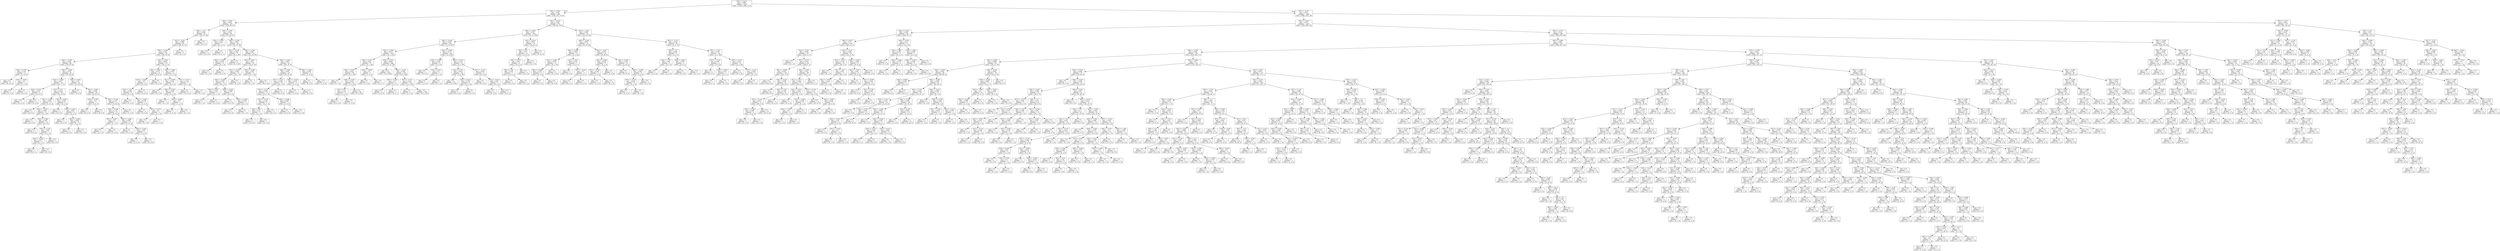 digraph Tree {
node [shape=box] ;
0 [label="X[3] <= -0.414\ngini = 0.666\nsamples = 2216\nvalue = [1129, 1198, 1177]"] ;
1 [label="X[2] <= -0.506\ngini = 0.36\nsamples = 888\nvalue = [140, 165, 1118]"] ;
0 -> 1 [labeldistance=2.5, labelangle=45, headlabel="True"] ;
2 [label="X[4] <= -0.301\ngini = 0.665\nsamples = 187\nvalue = [105, 99, 87]"] ;
1 -> 2 ;
3 [label="X[6] <= 1.93\ngini = 0.604\nsamples = 97\nvalue = [58, 70, 20]"] ;
2 -> 3 ;
4 [label="X[5] <= -0.363\ngini = 0.585\nsamples = 95\nvalue = [58, 70, 15]"] ;
3 -> 4 ;
5 [label="X[6] <= -0.246\ngini = 0.55\nsamples = 89\nvalue = [58, 70, 8]"] ;
4 -> 5 ;
6 [label="X[4] <= -0.302\ngini = 0.544\nsamples = 66\nvalue = [36, 59, 8]"] ;
5 -> 6 ;
7 [label="X[2] <= -0.507\ngini = 0.124\nsamples = 11\nvalue = [1, 14, 0]"] ;
6 -> 7 ;
8 [label="gini = 0.0\nsamples = 9\nvalue = [0, 13, 0]"] ;
7 -> 8 ;
9 [label="X[4] <= -0.302\ngini = 0.5\nsamples = 2\nvalue = [1, 1, 0]"] ;
7 -> 9 ;
10 [label="gini = 0.0\nsamples = 1\nvalue = [1, 0, 0]"] ;
9 -> 10 ;
11 [label="gini = 0.0\nsamples = 1\nvalue = [0, 1, 0]"] ;
9 -> 11 ;
12 [label="X[6] <= -0.246\ngini = 0.572\nsamples = 55\nvalue = [35, 45, 8]"] ;
6 -> 12 ;
13 [label="X[2] <= -0.508\ngini = 0.617\nsamples = 34\nvalue = [23, 17, 8]"] ;
12 -> 13 ;
14 [label="X[3] <= -0.414\ngini = 0.231\nsamples = 9\nvalue = [13, 2, 0]"] ;
13 -> 14 ;
15 [label="gini = 0.0\nsamples = 7\nvalue = [13, 0, 0]"] ;
14 -> 15 ;
16 [label="gini = 0.0\nsamples = 2\nvalue = [0, 2, 0]"] ;
14 -> 16 ;
17 [label="X[1] <= -0.51\ngini = 0.643\nsamples = 25\nvalue = [10, 15, 8]"] ;
13 -> 17 ;
18 [label="X[5] <= -0.365\ngini = 0.562\nsamples = 17\nvalue = [2, 12, 8]"] ;
17 -> 18 ;
19 [label="gini = 0.0\nsamples = 5\nvalue = [0, 9, 0]"] ;
18 -> 19 ;
20 [label="X[5] <= -0.365\ngini = 0.544\nsamples = 12\nvalue = [2, 3, 8]"] ;
18 -> 20 ;
21 [label="gini = 0.0\nsamples = 2\nvalue = [2, 0, 0]"] ;
20 -> 21 ;
22 [label="X[5] <= -0.365\ngini = 0.397\nsamples = 10\nvalue = [0, 3, 8]"] ;
20 -> 22 ;
23 [label="gini = 0.0\nsamples = 3\nvalue = [0, 0, 4]"] ;
22 -> 23 ;
24 [label="X[7] <= -0.134\ngini = 0.49\nsamples = 7\nvalue = [0, 3, 4]"] ;
22 -> 24 ;
25 [label="X[3] <= -0.414\ngini = 0.375\nsamples = 4\nvalue = [0, 3, 1]"] ;
24 -> 25 ;
26 [label="gini = 0.0\nsamples = 1\nvalue = [0, 0, 1]"] ;
25 -> 26 ;
27 [label="gini = 0.0\nsamples = 3\nvalue = [0, 3, 0]"] ;
25 -> 27 ;
28 [label="gini = 0.0\nsamples = 3\nvalue = [0, 0, 3]"] ;
24 -> 28 ;
29 [label="X[5] <= -0.365\ngini = 0.397\nsamples = 8\nvalue = [8, 3, 0]"] ;
17 -> 29 ;
30 [label="gini = 0.0\nsamples = 4\nvalue = [6, 0, 0]"] ;
29 -> 30 ;
31 [label="X[6] <= -0.246\ngini = 0.48\nsamples = 4\nvalue = [2, 3, 0]"] ;
29 -> 31 ;
32 [label="gini = 0.0\nsamples = 1\nvalue = [0, 2, 0]"] ;
31 -> 32 ;
33 [label="X[0] <= -0.496\ngini = 0.444\nsamples = 3\nvalue = [2, 1, 0]"] ;
31 -> 33 ;
34 [label="gini = 0.0\nsamples = 2\nvalue = [2, 0, 0]"] ;
33 -> 34 ;
35 [label="gini = 0.0\nsamples = 1\nvalue = [0, 1, 0]"] ;
33 -> 35 ;
36 [label="X[4] <= -0.302\ngini = 0.42\nsamples = 21\nvalue = [12, 28, 0]"] ;
12 -> 36 ;
37 [label="gini = 0.0\nsamples = 1\nvalue = [3, 0, 0]"] ;
36 -> 37 ;
38 [label="X[2] <= -0.508\ngini = 0.368\nsamples = 20\nvalue = [9, 28, 0]"] ;
36 -> 38 ;
39 [label="X[5] <= -0.365\ngini = 0.5\nsamples = 7\nvalue = [6, 6, 0]"] ;
38 -> 39 ;
40 [label="gini = 0.0\nsamples = 3\nvalue = [6, 0, 0]"] ;
39 -> 40 ;
41 [label="gini = 0.0\nsamples = 4\nvalue = [0, 6, 0]"] ;
39 -> 41 ;
42 [label="X[5] <= -0.364\ngini = 0.211\nsamples = 13\nvalue = [3, 22, 0]"] ;
38 -> 42 ;
43 [label="X[6] <= -0.246\ngini = 0.153\nsamples = 12\nvalue = [2, 22, 0]"] ;
42 -> 43 ;
44 [label="X[2] <= -0.507\ngini = 0.5\nsamples = 2\nvalue = [1, 1, 0]"] ;
43 -> 44 ;
45 [label="gini = 0.0\nsamples = 1\nvalue = [0, 1, 0]"] ;
44 -> 45 ;
46 [label="gini = 0.0\nsamples = 1\nvalue = [1, 0, 0]"] ;
44 -> 46 ;
47 [label="X[6] <= -0.246\ngini = 0.087\nsamples = 10\nvalue = [1, 21, 0]"] ;
43 -> 47 ;
48 [label="gini = 0.0\nsamples = 7\nvalue = [0, 17, 0]"] ;
47 -> 48 ;
49 [label="X[6] <= -0.246\ngini = 0.32\nsamples = 3\nvalue = [1, 4, 0]"] ;
47 -> 49 ;
50 [label="gini = 0.0\nsamples = 1\nvalue = [1, 0, 0]"] ;
49 -> 50 ;
51 [label="gini = 0.0\nsamples = 2\nvalue = [0, 4, 0]"] ;
49 -> 51 ;
52 [label="gini = 0.0\nsamples = 1\nvalue = [1, 0, 0]"] ;
42 -> 52 ;
53 [label="X[2] <= -0.507\ngini = 0.444\nsamples = 23\nvalue = [22, 11, 0]"] ;
5 -> 53 ;
54 [label="X[4] <= -0.301\ngini = 0.473\nsamples = 12\nvalue = [5, 8, 0]"] ;
53 -> 54 ;
55 [label="X[5] <= -0.365\ngini = 0.5\nsamples = 9\nvalue = [5, 5, 0]"] ;
54 -> 55 ;
56 [label="X[1] <= -0.51\ngini = 0.408\nsamples = 6\nvalue = [2, 5, 0]"] ;
55 -> 56 ;
57 [label="gini = 0.0\nsamples = 1\nvalue = [1, 0, 0]"] ;
56 -> 57 ;
58 [label="X[2] <= -0.507\ngini = 0.278\nsamples = 5\nvalue = [1, 5, 0]"] ;
56 -> 58 ;
59 [label="gini = 0.0\nsamples = 3\nvalue = [0, 4, 0]"] ;
58 -> 59 ;
60 [label="X[1] <= 2.013\ngini = 0.5\nsamples = 2\nvalue = [1, 1, 0]"] ;
58 -> 60 ;
61 [label="gini = 0.0\nsamples = 1\nvalue = [0, 1, 0]"] ;
60 -> 61 ;
62 [label="gini = 0.0\nsamples = 1\nvalue = [1, 0, 0]"] ;
60 -> 62 ;
63 [label="gini = 0.0\nsamples = 3\nvalue = [3, 0, 0]"] ;
55 -> 63 ;
64 [label="gini = 0.0\nsamples = 3\nvalue = [0, 3, 0]"] ;
54 -> 64 ;
65 [label="X[0] <= -0.493\ngini = 0.255\nsamples = 11\nvalue = [17, 3, 0]"] ;
53 -> 65 ;
66 [label="X[1] <= -0.509\ngini = 0.444\nsamples = 4\nvalue = [4, 2, 0]"] ;
65 -> 66 ;
67 [label="gini = 0.0\nsamples = 1\nvalue = [3, 0, 0]"] ;
66 -> 67 ;
68 [label="X[6] <= -0.245\ngini = 0.444\nsamples = 3\nvalue = [1, 2, 0]"] ;
66 -> 68 ;
69 [label="gini = 0.0\nsamples = 1\nvalue = [0, 1, 0]"] ;
68 -> 69 ;
70 [label="X[0] <= -0.499\ngini = 0.5\nsamples = 2\nvalue = [1, 1, 0]"] ;
68 -> 70 ;
71 [label="gini = 0.0\nsamples = 1\nvalue = [1, 0, 0]"] ;
70 -> 71 ;
72 [label="gini = 0.0\nsamples = 1\nvalue = [0, 1, 0]"] ;
70 -> 72 ;
73 [label="X[7] <= -0.133\ngini = 0.133\nsamples = 7\nvalue = [13, 1, 0]"] ;
65 -> 73 ;
74 [label="gini = 0.0\nsamples = 6\nvalue = [13, 0, 0]"] ;
73 -> 74 ;
75 [label="gini = 0.0\nsamples = 1\nvalue = [0, 1, 0]"] ;
73 -> 75 ;
76 [label="gini = 0.0\nsamples = 6\nvalue = [0, 0, 7]"] ;
4 -> 76 ;
77 [label="gini = 0.0\nsamples = 2\nvalue = [0, 0, 5]"] ;
3 -> 77 ;
78 [label="X[4] <= -0.301\ngini = 0.631\nsamples = 90\nvalue = [47, 29, 67]"] ;
2 -> 78 ;
79 [label="X[2] <= -0.507\ngini = 0.26\nsamples = 7\nvalue = [0, 2, 11]"] ;
78 -> 79 ;
80 [label="gini = 0.0\nsamples = 2\nvalue = [0, 2, 0]"] ;
79 -> 80 ;
81 [label="gini = 0.0\nsamples = 5\nvalue = [0, 0, 11]"] ;
79 -> 81 ;
82 [label="X[6] <= -0.246\ngini = 0.641\nsamples = 83\nvalue = [47, 27, 56]"] ;
78 -> 82 ;
83 [label="X[7] <= -0.135\ngini = 0.259\nsamples = 31\nvalue = [6, 1, 40]"] ;
82 -> 83 ;
84 [label="X[5] <= -0.365\ngini = 0.245\nsamples = 4\nvalue = [6, 1, 0]"] ;
83 -> 84 ;
85 [label="gini = 0.0\nsamples = 1\nvalue = [0, 1, 0]"] ;
84 -> 85 ;
86 [label="gini = 0.0\nsamples = 3\nvalue = [6, 0, 0]"] ;
84 -> 86 ;
87 [label="gini = 0.0\nsamples = 27\nvalue = [0, 0, 40]"] ;
83 -> 87 ;
88 [label="X[6] <= -0.245\ngini = 0.621\nsamples = 52\nvalue = [41, 26, 16]"] ;
82 -> 88 ;
89 [label="X[2] <= -0.507\ngini = 0.64\nsamples = 23\nvalue = [16, 8, 16]"] ;
88 -> 89 ;
90 [label="X[7] <= -0.134\ngini = 0.595\nsamples = 15\nvalue = [16, 7, 6]"] ;
89 -> 90 ;
91 [label="X[6] <= -0.246\ngini = 0.423\nsamples = 12\nvalue = [16, 7, 0]"] ;
90 -> 91 ;
92 [label="X[2] <= -0.507\ngini = 0.153\nsamples = 5\nvalue = [11, 1, 0]"] ;
91 -> 92 ;
93 [label="gini = 0.0\nsamples = 1\nvalue = [0, 1, 0]"] ;
92 -> 93 ;
94 [label="gini = 0.0\nsamples = 4\nvalue = [11, 0, 0]"] ;
92 -> 94 ;
95 [label="X[6] <= -0.246\ngini = 0.496\nsamples = 7\nvalue = [5, 6, 0]"] ;
91 -> 95 ;
96 [label="gini = 0.0\nsamples = 4\nvalue = [0, 5, 0]"] ;
95 -> 96 ;
97 [label="X[6] <= -0.246\ngini = 0.278\nsamples = 3\nvalue = [5, 1, 0]"] ;
95 -> 97 ;
98 [label="gini = 0.0\nsamples = 2\nvalue = [5, 0, 0]"] ;
97 -> 98 ;
99 [label="gini = 0.0\nsamples = 1\nvalue = [0, 1, 0]"] ;
97 -> 99 ;
100 [label="gini = 0.0\nsamples = 3\nvalue = [0, 0, 6]"] ;
90 -> 100 ;
101 [label="X[5] <= -0.365\ngini = 0.165\nsamples = 8\nvalue = [0, 1, 10]"] ;
89 -> 101 ;
102 [label="gini = 0.0\nsamples = 1\nvalue = [0, 1, 0]"] ;
101 -> 102 ;
103 [label="gini = 0.0\nsamples = 7\nvalue = [0, 0, 10]"] ;
101 -> 103 ;
104 [label="X[6] <= -0.244\ngini = 0.487\nsamples = 29\nvalue = [25, 18, 0]"] ;
88 -> 104 ;
105 [label="X[4] <= -0.299\ngini = 0.444\nsamples = 24\nvalue = [24, 12, 0]"] ;
104 -> 105 ;
106 [label="X[7] <= -0.134\ngini = 0.358\nsamples = 19\nvalue = [23, 7, 0]"] ;
105 -> 106 ;
107 [label="X[7] <= -0.134\ngini = 0.455\nsamples = 13\nvalue = [13, 7, 0]"] ;
106 -> 107 ;
108 [label="X[7] <= -0.135\ngini = 0.142\nsamples = 8\nvalue = [12, 1, 0]"] ;
107 -> 108 ;
109 [label="X[0] <= 0.84\ngini = 0.32\nsamples = 3\nvalue = [4, 1, 0]"] ;
108 -> 109 ;
110 [label="gini = 0.0\nsamples = 2\nvalue = [4, 0, 0]"] ;
109 -> 110 ;
111 [label="gini = 0.0\nsamples = 1\nvalue = [0, 1, 0]"] ;
109 -> 111 ;
112 [label="gini = 0.0\nsamples = 5\nvalue = [8, 0, 0]"] ;
108 -> 112 ;
113 [label="X[4] <= -0.299\ngini = 0.245\nsamples = 5\nvalue = [1, 6, 0]"] ;
107 -> 113 ;
114 [label="gini = 0.0\nsamples = 4\nvalue = [0, 6, 0]"] ;
113 -> 114 ;
115 [label="gini = 0.0\nsamples = 1\nvalue = [1, 0, 0]"] ;
113 -> 115 ;
116 [label="gini = 0.0\nsamples = 6\nvalue = [10, 0, 0]"] ;
106 -> 116 ;
117 [label="X[0] <= -0.518\ngini = 0.278\nsamples = 5\nvalue = [1, 5, 0]"] ;
105 -> 117 ;
118 [label="gini = 0.0\nsamples = 1\nvalue = [1, 0, 0]"] ;
117 -> 118 ;
119 [label="gini = 0.0\nsamples = 4\nvalue = [0, 5, 0]"] ;
117 -> 119 ;
120 [label="X[6] <= -0.241\ngini = 0.245\nsamples = 5\nvalue = [1, 6, 0]"] ;
104 -> 120 ;
121 [label="gini = 0.0\nsamples = 4\nvalue = [0, 6, 0]"] ;
120 -> 121 ;
122 [label="gini = 0.0\nsamples = 1\nvalue = [1, 0, 0]"] ;
120 -> 122 ;
123 [label="X[3] <= -0.414\ngini = 0.166\nsamples = 701\nvalue = [35, 66, 1031]"] ;
1 -> 123 ;
124 [label="X[6] <= -0.245\ngini = 0.101\nsamples = 620\nvalue = [21, 31, 939]"] ;
123 -> 124 ;
125 [label="X[6] <= -0.246\ngini = 0.035\nsamples = 601\nvalue = [7, 10, 937]"] ;
124 -> 125 ;
126 [label="X[2] <= -0.506\ngini = 0.011\nsamples = 553\nvalue = [4, 1, 872]"] ;
125 -> 126 ;
127 [label="X[0] <= 2.183\ngini = 0.06\nsamples = 57\nvalue = [2, 1, 94]"] ;
126 -> 127 ;
128 [label="X[4] <= -0.301\ngini = 0.041\nsamples = 55\nvalue = [1, 1, 93]"] ;
127 -> 128 ;
129 [label="gini = 0.0\nsamples = 1\nvalue = [0, 1, 0]"] ;
128 -> 129 ;
130 [label="X[5] <= -0.365\ngini = 0.021\nsamples = 54\nvalue = [1, 0, 93]"] ;
128 -> 130 ;
131 [label="X[1] <= 2.01\ngini = 0.133\nsamples = 8\nvalue = [1, 0, 13]"] ;
130 -> 131 ;
132 [label="gini = 0.0\nsamples = 7\nvalue = [0, 0, 13]"] ;
131 -> 132 ;
133 [label="gini = 0.0\nsamples = 1\nvalue = [1, 0, 0]"] ;
131 -> 133 ;
134 [label="gini = 0.0\nsamples = 46\nvalue = [0, 0, 80]"] ;
130 -> 134 ;
135 [label="X[2] <= -0.506\ngini = 0.5\nsamples = 2\nvalue = [1, 0, 1]"] ;
127 -> 135 ;
136 [label="gini = 0.0\nsamples = 1\nvalue = [1, 0, 0]"] ;
135 -> 136 ;
137 [label="gini = 0.0\nsamples = 1\nvalue = [0, 0, 1]"] ;
135 -> 137 ;
138 [label="X[3] <= -0.414\ngini = 0.005\nsamples = 496\nvalue = [2, 0, 778]"] ;
126 -> 138 ;
139 [label="gini = 0.0\nsamples = 393\nvalue = [0, 0, 630]"] ;
138 -> 139 ;
140 [label="X[3] <= -0.414\ngini = 0.026\nsamples = 103\nvalue = [2, 0, 148]"] ;
138 -> 140 ;
141 [label="X[6] <= -0.246\ngini = 0.5\nsamples = 2\nvalue = [1, 0, 1]"] ;
140 -> 141 ;
142 [label="gini = 0.0\nsamples = 1\nvalue = [1, 0, 0]"] ;
141 -> 142 ;
143 [label="gini = 0.0\nsamples = 1\nvalue = [0, 0, 1]"] ;
141 -> 143 ;
144 [label="X[7] <= -0.134\ngini = 0.013\nsamples = 101\nvalue = [1, 0, 147]"] ;
140 -> 144 ;
145 [label="gini = 0.0\nsamples = 1\nvalue = [1, 0, 0]"] ;
144 -> 145 ;
146 [label="gini = 0.0\nsamples = 100\nvalue = [0, 0, 147]"] ;
144 -> 146 ;
147 [label="X[5] <= -0.365\ngini = 0.272\nsamples = 48\nvalue = [3, 9, 65]"] ;
125 -> 147 ;
148 [label="X[5] <= -0.365\ngini = 0.245\nsamples = 5\nvalue = [1, 6, 0]"] ;
147 -> 148 ;
149 [label="gini = 0.0\nsamples = 3\nvalue = [0, 5, 0]"] ;
148 -> 149 ;
150 [label="X[1] <= 2.012\ngini = 0.5\nsamples = 2\nvalue = [1, 1, 0]"] ;
148 -> 150 ;
151 [label="gini = 0.0\nsamples = 1\nvalue = [1, 0, 0]"] ;
150 -> 151 ;
152 [label="gini = 0.0\nsamples = 1\nvalue = [0, 1, 0]"] ;
150 -> 152 ;
153 [label="X[3] <= -0.414\ngini = 0.135\nsamples = 43\nvalue = [2, 3, 65]"] ;
147 -> 153 ;
154 [label="X[1] <= 0.754\ngini = 0.063\nsamples = 38\nvalue = [2, 0, 59]"] ;
153 -> 154 ;
155 [label="gini = 0.0\nsamples = 30\nvalue = [0, 0, 49]"] ;
154 -> 155 ;
156 [label="X[3] <= -0.414\ngini = 0.278\nsamples = 8\nvalue = [2, 0, 10]"] ;
154 -> 156 ;
157 [label="gini = 0.0\nsamples = 7\nvalue = [0, 0, 10]"] ;
156 -> 157 ;
158 [label="gini = 0.0\nsamples = 1\nvalue = [2, 0, 0]"] ;
156 -> 158 ;
159 [label="X[7] <= -0.134\ngini = 0.444\nsamples = 5\nvalue = [0, 3, 6]"] ;
153 -> 159 ;
160 [label="gini = 0.0\nsamples = 2\nvalue = [0, 0, 4]"] ;
159 -> 160 ;
161 [label="X[3] <= -0.414\ngini = 0.48\nsamples = 3\nvalue = [0, 3, 2]"] ;
159 -> 161 ;
162 [label="gini = 0.0\nsamples = 2\nvalue = [0, 3, 0]"] ;
161 -> 162 ;
163 [label="gini = 0.0\nsamples = 1\nvalue = [0, 0, 2]"] ;
161 -> 163 ;
164 [label="X[3] <= -0.414\ngini = 0.532\nsamples = 19\nvalue = [14, 21, 2]"] ;
124 -> 164 ;
165 [label="X[2] <= 0.74\ngini = 0.55\nsamples = 12\nvalue = [14, 9, 2]"] ;
164 -> 165 ;
166 [label="X[1] <= 2.012\ngini = 0.46\nsamples = 9\nvalue = [14, 4, 2]"] ;
165 -> 166 ;
167 [label="X[6] <= 1.93\ngini = 0.219\nsamples = 7\nvalue = [14, 0, 2]"] ;
166 -> 167 ;
168 [label="gini = 0.0\nsamples = 6\nvalue = [14, 0, 0]"] ;
167 -> 168 ;
169 [label="gini = 0.0\nsamples = 1\nvalue = [0, 0, 2]"] ;
167 -> 169 ;
170 [label="gini = 0.0\nsamples = 2\nvalue = [0, 4, 0]"] ;
166 -> 170 ;
171 [label="gini = 0.0\nsamples = 3\nvalue = [0, 5, 0]"] ;
165 -> 171 ;
172 [label="gini = 0.0\nsamples = 7\nvalue = [0, 12, 0]"] ;
164 -> 172 ;
173 [label="X[5] <= -0.364\ngini = 0.503\nsamples = 81\nvalue = [14, 35, 92]"] ;
123 -> 173 ;
174 [label="X[6] <= -0.245\ngini = 0.607\nsamples = 32\nvalue = [9, 29, 20]"] ;
173 -> 174 ;
175 [label="X[6] <= -0.246\ngini = 0.382\nsamples = 14\nvalue = [3, 3, 20]"] ;
174 -> 175 ;
176 [label="X[1] <= -0.509\ngini = 0.236\nsamples = 11\nvalue = [0, 3, 19]"] ;
175 -> 176 ;
177 [label="X[5] <= -0.365\ngini = 0.375\nsamples = 6\nvalue = [0, 3, 9]"] ;
176 -> 177 ;
178 [label="gini = 0.0\nsamples = 1\nvalue = [0, 3, 0]"] ;
177 -> 178 ;
179 [label="gini = 0.0\nsamples = 5\nvalue = [0, 0, 9]"] ;
177 -> 179 ;
180 [label="gini = 0.0\nsamples = 5\nvalue = [0, 0, 10]"] ;
176 -> 180 ;
181 [label="X[1] <= -0.51\ngini = 0.375\nsamples = 3\nvalue = [3, 0, 1]"] ;
175 -> 181 ;
182 [label="gini = 0.0\nsamples = 1\nvalue = [2, 0, 0]"] ;
181 -> 182 ;
183 [label="X[5] <= -0.364\ngini = 0.5\nsamples = 2\nvalue = [1, 0, 1]"] ;
181 -> 183 ;
184 [label="gini = 0.0\nsamples = 1\nvalue = [0, 0, 1]"] ;
183 -> 184 ;
185 [label="gini = 0.0\nsamples = 1\nvalue = [1, 0, 0]"] ;
183 -> 185 ;
186 [label="X[4] <= -0.301\ngini = 0.305\nsamples = 18\nvalue = [6, 26, 0]"] ;
174 -> 186 ;
187 [label="X[2] <= -0.506\ngini = 0.444\nsamples = 5\nvalue = [4, 2, 0]"] ;
186 -> 187 ;
188 [label="X[7] <= -0.134\ngini = 0.444\nsamples = 3\nvalue = [1, 2, 0]"] ;
187 -> 188 ;
189 [label="gini = 0.0\nsamples = 1\nvalue = [1, 0, 0]"] ;
188 -> 189 ;
190 [label="gini = 0.0\nsamples = 2\nvalue = [0, 2, 0]"] ;
188 -> 190 ;
191 [label="gini = 0.0\nsamples = 2\nvalue = [3, 0, 0]"] ;
187 -> 191 ;
192 [label="X[5] <= -0.364\ngini = 0.142\nsamples = 13\nvalue = [2, 24, 0]"] ;
186 -> 192 ;
193 [label="gini = 0.0\nsamples = 9\nvalue = [0, 20, 0]"] ;
192 -> 193 ;
194 [label="X[4] <= -0.299\ngini = 0.444\nsamples = 4\nvalue = [2, 4, 0]"] ;
192 -> 194 ;
195 [label="X[7] <= -0.133\ngini = 0.444\nsamples = 2\nvalue = [2, 1, 0]"] ;
194 -> 195 ;
196 [label="gini = 0.0\nsamples = 1\nvalue = [2, 0, 0]"] ;
195 -> 196 ;
197 [label="gini = 0.0\nsamples = 1\nvalue = [0, 1, 0]"] ;
195 -> 197 ;
198 [label="gini = 0.0\nsamples = 2\nvalue = [0, 3, 0]"] ;
194 -> 198 ;
199 [label="X[7] <= -0.133\ngini = 0.239\nsamples = 49\nvalue = [5, 6, 72]"] ;
173 -> 199 ;
200 [label="X[4] <= -0.3\ngini = 0.628\nsamples = 6\nvalue = [2, 5, 4]"] ;
199 -> 200 ;
201 [label="X[0] <= -0.52\ngini = 0.48\nsamples = 2\nvalue = [2, 0, 3]"] ;
200 -> 201 ;
202 [label="gini = 0.0\nsamples = 1\nvalue = [2, 0, 0]"] ;
201 -> 202 ;
203 [label="gini = 0.0\nsamples = 1\nvalue = [0, 0, 3]"] ;
201 -> 203 ;
204 [label="X[2] <= -0.504\ngini = 0.278\nsamples = 4\nvalue = [0, 5, 1]"] ;
200 -> 204 ;
205 [label="gini = 0.0\nsamples = 3\nvalue = [0, 5, 0]"] ;
204 -> 205 ;
206 [label="gini = 0.0\nsamples = 1\nvalue = [0, 0, 1]"] ;
204 -> 206 ;
207 [label="X[7] <= -0.133\ngini = 0.106\nsamples = 43\nvalue = [3, 1, 68]"] ;
199 -> 207 ;
208 [label="X[7] <= -0.133\ngini = 0.397\nsamples = 6\nvalue = [3, 0, 8]"] ;
207 -> 208 ;
209 [label="gini = 0.0\nsamples = 3\nvalue = [0, 0, 7]"] ;
208 -> 209 ;
210 [label="X[0] <= -0.519\ngini = 0.375\nsamples = 3\nvalue = [3, 0, 1]"] ;
208 -> 210 ;
211 [label="gini = 0.0\nsamples = 1\nvalue = [0, 0, 1]"] ;
210 -> 211 ;
212 [label="gini = 0.0\nsamples = 2\nvalue = [3, 0, 0]"] ;
210 -> 212 ;
213 [label="X[3] <= -0.414\ngini = 0.032\nsamples = 37\nvalue = [0, 1, 60]"] ;
207 -> 213 ;
214 [label="gini = 0.0\nsamples = 31\nvalue = [0, 0, 54]"] ;
213 -> 214 ;
215 [label="X[7] <= -0.127\ngini = 0.245\nsamples = 6\nvalue = [0, 1, 6]"] ;
213 -> 215 ;
216 [label="gini = 0.0\nsamples = 5\nvalue = [0, 0, 6]"] ;
215 -> 216 ;
217 [label="gini = 0.0\nsamples = 1\nvalue = [0, 1, 0]"] ;
215 -> 217 ;
218 [label="X[7] <= -0.127\ngini = 0.527\nsamples = 1328\nvalue = [989, 1033, 59]"] ;
0 -> 218 [labeldistance=2.5, labelangle=-45, headlabel="False"] ;
219 [label="X[0] <= -0.519\ngini = 0.527\nsamples = 1195\nvalue = [931, 899, 53]"] ;
218 -> 219 ;
220 [label="X[2] <= -0.503\ngini = 0.166\nsamples = 201\nvalue = [305, 23, 7]"] ;
219 -> 220 ;
221 [label="X[0] <= -0.521\ngini = 0.13\nsamples = 186\nvalue = [293, 21, 1]"] ;
220 -> 221 ;
222 [label="X[4] <= -0.301\ngini = 0.078\nsamples = 157\nvalue = [259, 10, 1]"] ;
221 -> 222 ;
223 [label="gini = 0.0\nsamples = 1\nvalue = [0, 1, 0]"] ;
222 -> 223 ;
224 [label="X[7] <= -0.132\ngini = 0.072\nsamples = 156\nvalue = [259, 9, 1]"] ;
222 -> 224 ;
225 [label="X[2] <= -0.506\ngini = 0.035\nsamples = 128\nvalue = [221, 4, 0]"] ;
224 -> 225 ;
226 [label="gini = 0.0\nsamples = 70\nvalue = [128, 0, 0]"] ;
225 -> 226 ;
227 [label="X[6] <= -0.245\ngini = 0.079\nsamples = 58\nvalue = [93, 4, 0]"] ;
225 -> 227 ;
228 [label="gini = 0.0\nsamples = 26\nvalue = [45, 0, 0]"] ;
227 -> 228 ;
229 [label="X[4] <= 1.525\ngini = 0.142\nsamples = 32\nvalue = [48, 4, 0]"] ;
227 -> 229 ;
230 [label="X[7] <= -0.134\ngini = 0.077\nsamples = 31\nvalue = [48, 2, 0]"] ;
229 -> 230 ;
231 [label="X[5] <= -0.364\ngini = 0.408\nsamples = 4\nvalue = [5, 2, 0]"] ;
230 -> 231 ;
232 [label="gini = 0.0\nsamples = 3\nvalue = [5, 0, 0]"] ;
231 -> 232 ;
233 [label="gini = 0.0\nsamples = 1\nvalue = [0, 2, 0]"] ;
231 -> 233 ;
234 [label="gini = 0.0\nsamples = 27\nvalue = [43, 0, 0]"] ;
230 -> 234 ;
235 [label="gini = 0.0\nsamples = 1\nvalue = [0, 2, 0]"] ;
229 -> 235 ;
236 [label="X[2] <= -0.504\ngini = 0.241\nsamples = 28\nvalue = [38, 5, 1]"] ;
224 -> 236 ;
237 [label="X[1] <= -0.511\ngini = 0.206\nsamples = 27\nvalue = [38, 5, 0]"] ;
236 -> 237 ;
238 [label="X[3] <= -0.413\ngini = 0.444\nsamples = 6\nvalue = [6, 3, 0]"] ;
237 -> 238 ;
239 [label="gini = 0.0\nsamples = 1\nvalue = [0, 2, 0]"] ;
238 -> 239 ;
240 [label="X[2] <= -0.508\ngini = 0.245\nsamples = 5\nvalue = [6, 1, 0]"] ;
238 -> 240 ;
241 [label="X[0] <= -0.523\ngini = 0.5\nsamples = 2\nvalue = [1, 1, 0]"] ;
240 -> 241 ;
242 [label="gini = 0.0\nsamples = 1\nvalue = [1, 0, 0]"] ;
241 -> 242 ;
243 [label="gini = 0.0\nsamples = 1\nvalue = [0, 1, 0]"] ;
241 -> 243 ;
244 [label="gini = 0.0\nsamples = 3\nvalue = [5, 0, 0]"] ;
240 -> 244 ;
245 [label="X[7] <= -0.131\ngini = 0.111\nsamples = 21\nvalue = [32, 2, 0]"] ;
237 -> 245 ;
246 [label="gini = 0.0\nsamples = 15\nvalue = [23, 0, 0]"] ;
245 -> 246 ;
247 [label="X[2] <= -0.507\ngini = 0.298\nsamples = 6\nvalue = [9, 2, 0]"] ;
245 -> 247 ;
248 [label="gini = 0.0\nsamples = 1\nvalue = [0, 2, 0]"] ;
247 -> 248 ;
249 [label="gini = 0.0\nsamples = 5\nvalue = [9, 0, 0]"] ;
247 -> 249 ;
250 [label="gini = 0.0\nsamples = 1\nvalue = [0, 0, 1]"] ;
236 -> 250 ;
251 [label="X[7] <= -0.133\ngini = 0.369\nsamples = 29\nvalue = [34, 11, 0]"] ;
221 -> 251 ;
252 [label="X[1] <= -0.511\ngini = 0.133\nsamples = 18\nvalue = [26, 2, 0]"] ;
251 -> 252 ;
253 [label="gini = 0.0\nsamples = 1\nvalue = [0, 1, 0]"] ;
252 -> 253 ;
254 [label="X[1] <= -0.51\ngini = 0.071\nsamples = 17\nvalue = [26, 1, 0]"] ;
252 -> 254 ;
255 [label="X[2] <= -0.504\ngini = 0.444\nsamples = 3\nvalue = [2, 1, 0]"] ;
254 -> 255 ;
256 [label="gini = 0.0\nsamples = 2\nvalue = [2, 0, 0]"] ;
255 -> 256 ;
257 [label="gini = 0.0\nsamples = 1\nvalue = [0, 1, 0]"] ;
255 -> 257 ;
258 [label="gini = 0.0\nsamples = 14\nvalue = [24, 0, 0]"] ;
254 -> 258 ;
259 [label="X[4] <= -0.297\ngini = 0.498\nsamples = 11\nvalue = [8, 9, 0]"] ;
251 -> 259 ;
260 [label="X[2] <= -0.507\ngini = 0.49\nsamples = 9\nvalue = [8, 6, 0]"] ;
259 -> 260 ;
261 [label="gini = 0.0\nsamples = 3\nvalue = [5, 0, 0]"] ;
260 -> 261 ;
262 [label="X[1] <= -0.509\ngini = 0.444\nsamples = 6\nvalue = [3, 6, 0]"] ;
260 -> 262 ;
263 [label="gini = 0.0\nsamples = 2\nvalue = [2, 0, 0]"] ;
262 -> 263 ;
264 [label="X[1] <= 0.755\ngini = 0.245\nsamples = 4\nvalue = [1, 6, 0]"] ;
262 -> 264 ;
265 [label="gini = 0.0\nsamples = 3\nvalue = [0, 6, 0]"] ;
264 -> 265 ;
266 [label="gini = 0.0\nsamples = 1\nvalue = [1, 0, 0]"] ;
264 -> 266 ;
267 [label="gini = 0.0\nsamples = 2\nvalue = [0, 3, 0]"] ;
259 -> 267 ;
268 [label="X[0] <= -0.522\ngini = 0.54\nsamples = 15\nvalue = [12, 2, 6]"] ;
220 -> 268 ;
269 [label="X[2] <= 1.985\ngini = 0.165\nsamples = 8\nvalue = [10, 0, 1]"] ;
268 -> 269 ;
270 [label="gini = 0.0\nsamples = 4\nvalue = [7, 0, 0]"] ;
269 -> 270 ;
271 [label="X[5] <= -0.362\ngini = 0.375\nsamples = 4\nvalue = [3, 0, 1]"] ;
269 -> 271 ;
272 [label="gini = 0.0\nsamples = 3\nvalue = [3, 0, 0]"] ;
271 -> 272 ;
273 [label="gini = 0.0\nsamples = 1\nvalue = [0, 0, 1]"] ;
271 -> 273 ;
274 [label="X[2] <= 1.984\ngini = 0.593\nsamples = 7\nvalue = [2, 2, 5]"] ;
268 -> 274 ;
275 [label="X[6] <= -0.245\ngini = 0.408\nsamples = 5\nvalue = [0, 2, 5]"] ;
274 -> 275 ;
276 [label="gini = 0.0\nsamples = 3\nvalue = [0, 0, 5]"] ;
275 -> 276 ;
277 [label="gini = 0.0\nsamples = 2\nvalue = [0, 2, 0]"] ;
275 -> 277 ;
278 [label="gini = 0.0\nsamples = 2\nvalue = [2, 0, 0]"] ;
274 -> 278 ;
279 [label="X[0] <= -0.175\ngini = 0.515\nsamples = 994\nvalue = [626, 876, 46]"] ;
219 -> 279 ;
280 [label="X[0] <= -0.486\ngini = 0.491\nsamples = 874\nvalue = [500, 833, 30]"] ;
279 -> 280 ;
281 [label="X[6] <= -0.245\ngini = 0.535\nsamples = 293\nvalue = [212, 222, 17]"] ;
280 -> 281 ;
282 [label="X[2] <= -0.506\ngini = 0.566\nsamples = 82\nvalue = [38, 72, 16]"] ;
281 -> 282 ;
283 [label="X[6] <= -0.246\ngini = 0.424\nsamples = 60\nvalue = [26, 68, 2]"] ;
282 -> 283 ;
284 [label="X[2] <= -0.506\ngini = 0.245\nsamples = 5\nvalue = [6, 0, 1]"] ;
283 -> 284 ;
285 [label="gini = 0.0\nsamples = 4\nvalue = [6, 0, 0]"] ;
284 -> 285 ;
286 [label="gini = 0.0\nsamples = 1\nvalue = [0, 0, 1]"] ;
284 -> 286 ;
287 [label="X[0] <= -0.498\ngini = 0.366\nsamples = 55\nvalue = [20, 68, 1]"] ;
283 -> 287 ;
288 [label="X[4] <= -0.301\ngini = 0.294\nsamples = 44\nvalue = [12, 61, 1]"] ;
287 -> 288 ;
289 [label="X[3] <= -0.413\ngini = 0.121\nsamples = 15\nvalue = [2, 29, 0]"] ;
288 -> 289 ;
290 [label="gini = 0.0\nsamples = 1\nvalue = [1, 0, 0]"] ;
289 -> 290 ;
291 [label="X[4] <= -0.301\ngini = 0.064\nsamples = 14\nvalue = [1, 29, 0]"] ;
289 -> 291 ;
292 [label="X[0] <= -0.514\ngini = 0.18\nsamples = 6\nvalue = [1, 9, 0]"] ;
291 -> 292 ;
293 [label="gini = 0.0\nsamples = 4\nvalue = [0, 8, 0]"] ;
292 -> 293 ;
294 [label="X[7] <= -0.135\ngini = 0.5\nsamples = 2\nvalue = [1, 1, 0]"] ;
292 -> 294 ;
295 [label="gini = 0.0\nsamples = 1\nvalue = [0, 1, 0]"] ;
294 -> 295 ;
296 [label="gini = 0.0\nsamples = 1\nvalue = [1, 0, 0]"] ;
294 -> 296 ;
297 [label="gini = 0.0\nsamples = 8\nvalue = [0, 20, 0]"] ;
291 -> 297 ;
298 [label="X[5] <= -0.365\ngini = 0.392\nsamples = 29\nvalue = [10, 32, 1]"] ;
288 -> 298 ;
299 [label="X[2] <= -0.508\ngini = 0.545\nsamples = 13\nvalue = [9, 10, 1]"] ;
298 -> 299 ;
300 [label="gini = 0.0\nsamples = 2\nvalue = [0, 4, 0]"] ;
299 -> 300 ;
301 [label="X[6] <= -0.246\ngini = 0.539\nsamples = 11\nvalue = [9, 6, 1]"] ;
299 -> 301 ;
302 [label="X[3] <= -0.413\ngini = 0.245\nsamples = 6\nvalue = [6, 0, 1]"] ;
301 -> 302 ;
303 [label="gini = 0.0\nsamples = 1\nvalue = [0, 0, 1]"] ;
302 -> 303 ;
304 [label="gini = 0.0\nsamples = 5\nvalue = [6, 0, 0]"] ;
302 -> 304 ;
305 [label="X[3] <= -0.413\ngini = 0.444\nsamples = 5\nvalue = [3, 6, 0]"] ;
301 -> 305 ;
306 [label="gini = 0.0\nsamples = 2\nvalue = [3, 0, 0]"] ;
305 -> 306 ;
307 [label="gini = 0.0\nsamples = 3\nvalue = [0, 6, 0]"] ;
305 -> 307 ;
308 [label="X[4] <= -0.301\ngini = 0.083\nsamples = 16\nvalue = [1, 22, 0]"] ;
298 -> 308 ;
309 [label="gini = 0.0\nsamples = 1\nvalue = [1, 0, 0]"] ;
308 -> 309 ;
310 [label="gini = 0.0\nsamples = 15\nvalue = [0, 22, 0]"] ;
308 -> 310 ;
311 [label="X[3] <= -0.413\ngini = 0.498\nsamples = 11\nvalue = [8, 7, 0]"] ;
287 -> 311 ;
312 [label="gini = 0.0\nsamples = 2\nvalue = [0, 3, 0]"] ;
311 -> 312 ;
313 [label="X[5] <= -0.365\ngini = 0.444\nsamples = 9\nvalue = [8, 4, 0]"] ;
311 -> 313 ;
314 [label="X[7] <= -0.134\ngini = 0.219\nsamples = 6\nvalue = [7, 1, 0]"] ;
313 -> 314 ;
315 [label="gini = 0.0\nsamples = 5\nvalue = [7, 0, 0]"] ;
314 -> 315 ;
316 [label="gini = 0.0\nsamples = 1\nvalue = [0, 1, 0]"] ;
314 -> 316 ;
317 [label="X[3] <= -0.413\ngini = 0.375\nsamples = 3\nvalue = [1, 3, 0]"] ;
313 -> 317 ;
318 [label="gini = 0.0\nsamples = 1\nvalue = [1, 0, 0]"] ;
317 -> 318 ;
319 [label="gini = 0.0\nsamples = 2\nvalue = [0, 3, 0]"] ;
317 -> 319 ;
320 [label="X[5] <= -0.361\ngini = 0.604\nsamples = 22\nvalue = [12, 4, 14]"] ;
282 -> 320 ;
321 [label="X[6] <= -0.246\ngini = 0.605\nsamples = 17\nvalue = [12, 4, 7]"] ;
320 -> 321 ;
322 [label="X[2] <= 1.984\ngini = 0.5\nsamples = 10\nvalue = [7, 0, 7]"] ;
321 -> 322 ;
323 [label="X[6] <= -0.246\ngini = 0.346\nsamples = 5\nvalue = [7, 0, 2]"] ;
322 -> 323 ;
324 [label="gini = 0.0\nsamples = 3\nvalue = [7, 0, 0]"] ;
323 -> 324 ;
325 [label="gini = 0.0\nsamples = 2\nvalue = [0, 0, 2]"] ;
323 -> 325 ;
326 [label="gini = 0.0\nsamples = 5\nvalue = [0, 0, 5]"] ;
322 -> 326 ;
327 [label="X[0] <= -0.501\ngini = 0.494\nsamples = 7\nvalue = [5, 4, 0]"] ;
321 -> 327 ;
328 [label="gini = 0.0\nsamples = 4\nvalue = [5, 0, 0]"] ;
327 -> 328 ;
329 [label="gini = 0.0\nsamples = 3\nvalue = [0, 4, 0]"] ;
327 -> 329 ;
330 [label="gini = 0.0\nsamples = 5\nvalue = [0, 0, 7]"] ;
320 -> 330 ;
331 [label="X[0] <= -0.509\ngini = 0.5\nsamples = 211\nvalue = [174, 150, 1]"] ;
281 -> 331 ;
332 [label="X[0] <= -0.519\ngini = 0.448\nsamples = 79\nvalue = [76, 39, 0]"] ;
331 -> 332 ;
333 [label="gini = 0.0\nsamples = 1\nvalue = [0, 3, 0]"] ;
332 -> 333 ;
334 [label="X[6] <= -0.244\ngini = 0.436\nsamples = 78\nvalue = [76, 36, 0]"] ;
332 -> 334 ;
335 [label="X[6] <= -0.245\ngini = 0.308\nsamples = 27\nvalue = [34, 8, 0]"] ;
334 -> 335 ;
336 [label="X[1] <= -0.511\ngini = 0.48\nsamples = 5\nvalue = [6, 4, 0]"] ;
335 -> 336 ;
337 [label="gini = 0.0\nsamples = 1\nvalue = [0, 2, 0]"] ;
336 -> 337 ;
338 [label="X[1] <= 0.752\ngini = 0.375\nsamples = 4\nvalue = [6, 2, 0]"] ;
336 -> 338 ;
339 [label="X[2] <= -0.507\ngini = 0.245\nsamples = 3\nvalue = [6, 1, 0]"] ;
338 -> 339 ;
340 [label="gini = 0.0\nsamples = 1\nvalue = [4, 0, 0]"] ;
339 -> 340 ;
341 [label="X[7] <= -0.133\ngini = 0.444\nsamples = 2\nvalue = [2, 1, 0]"] ;
339 -> 341 ;
342 [label="gini = 0.0\nsamples = 1\nvalue = [0, 1, 0]"] ;
341 -> 342 ;
343 [label="gini = 0.0\nsamples = 1\nvalue = [2, 0, 0]"] ;
341 -> 343 ;
344 [label="gini = 0.0\nsamples = 1\nvalue = [0, 1, 0]"] ;
338 -> 344 ;
345 [label="X[4] <= -0.3\ngini = 0.219\nsamples = 22\nvalue = [28, 4, 0]"] ;
335 -> 345 ;
346 [label="X[0] <= -0.51\ngini = 0.469\nsamples = 6\nvalue = [5, 3, 0]"] ;
345 -> 346 ;
347 [label="X[3] <= -0.413\ngini = 0.408\nsamples = 5\nvalue = [5, 2, 0]"] ;
346 -> 347 ;
348 [label="gini = 0.0\nsamples = 1\nvalue = [0, 1, 0]"] ;
347 -> 348 ;
349 [label="X[1] <= -0.501\ngini = 0.278\nsamples = 4\nvalue = [5, 1, 0]"] ;
347 -> 349 ;
350 [label="gini = 0.0\nsamples = 3\nvalue = [5, 0, 0]"] ;
349 -> 350 ;
351 [label="gini = 0.0\nsamples = 1\nvalue = [0, 1, 0]"] ;
349 -> 351 ;
352 [label="gini = 0.0\nsamples = 1\nvalue = [0, 1, 0]"] ;
346 -> 352 ;
353 [label="X[1] <= -0.506\ngini = 0.08\nsamples = 16\nvalue = [23, 1, 0]"] ;
345 -> 353 ;
354 [label="X[1] <= -0.507\ngini = 0.278\nsamples = 4\nvalue = [5, 1, 0]"] ;
353 -> 354 ;
355 [label="gini = 0.0\nsamples = 3\nvalue = [5, 0, 0]"] ;
354 -> 355 ;
356 [label="gini = 0.0\nsamples = 1\nvalue = [0, 1, 0]"] ;
354 -> 356 ;
357 [label="gini = 0.0\nsamples = 12\nvalue = [18, 0, 0]"] ;
353 -> 357 ;
358 [label="X[6] <= -0.244\ngini = 0.48\nsamples = 51\nvalue = [42, 28, 0]"] ;
334 -> 358 ;
359 [label="gini = 0.0\nsamples = 4\nvalue = [0, 5, 0]"] ;
358 -> 359 ;
360 [label="X[0] <= -0.515\ngini = 0.457\nsamples = 47\nvalue = [42, 23, 0]"] ;
358 -> 360 ;
361 [label="X[4] <= 1.53\ngini = 0.5\nsamples = 22\nvalue = [13, 13, 0]"] ;
360 -> 361 ;
362 [label="X[4] <= -0.3\ngini = 0.472\nsamples = 18\nvalue = [8, 13, 0]"] ;
361 -> 362 ;
363 [label="gini = 0.0\nsamples = 3\nvalue = [3, 0, 0]"] ;
362 -> 363 ;
364 [label="X[7] <= -0.132\ngini = 0.401\nsamples = 15\nvalue = [5, 13, 0]"] ;
362 -> 364 ;
365 [label="X[7] <= -0.133\ngini = 0.496\nsamples = 10\nvalue = [5, 6, 0]"] ;
364 -> 365 ;
366 [label="X[4] <= -0.298\ngini = 0.32\nsamples = 4\nvalue = [1, 4, 0]"] ;
365 -> 366 ;
367 [label="gini = 0.0\nsamples = 2\nvalue = [0, 3, 0]"] ;
366 -> 367 ;
368 [label="X[2] <= 0.739\ngini = 0.5\nsamples = 2\nvalue = [1, 1, 0]"] ;
366 -> 368 ;
369 [label="gini = 0.0\nsamples = 1\nvalue = [0, 1, 0]"] ;
368 -> 369 ;
370 [label="gini = 0.0\nsamples = 1\nvalue = [1, 0, 0]"] ;
368 -> 370 ;
371 [label="X[1] <= -0.506\ngini = 0.444\nsamples = 6\nvalue = [4, 2, 0]"] ;
365 -> 371 ;
372 [label="gini = 0.0\nsamples = 3\nvalue = [3, 0, 0]"] ;
371 -> 372 ;
373 [label="X[5] <= -0.362\ngini = 0.444\nsamples = 3\nvalue = [1, 2, 0]"] ;
371 -> 373 ;
374 [label="gini = 0.0\nsamples = 2\nvalue = [0, 2, 0]"] ;
373 -> 374 ;
375 [label="gini = 0.0\nsamples = 1\nvalue = [1, 0, 0]"] ;
373 -> 375 ;
376 [label="gini = 0.0\nsamples = 5\nvalue = [0, 7, 0]"] ;
364 -> 376 ;
377 [label="gini = 0.0\nsamples = 4\nvalue = [5, 0, 0]"] ;
361 -> 377 ;
378 [label="X[2] <= -0.506\ngini = 0.381\nsamples = 25\nvalue = [29, 10, 0]"] ;
360 -> 378 ;
379 [label="X[5] <= -0.363\ngini = 0.498\nsamples = 13\nvalue = [9, 8, 0]"] ;
378 -> 379 ;
380 [label="gini = 0.0\nsamples = 3\nvalue = [4, 0, 0]"] ;
379 -> 380 ;
381 [label="X[5] <= -0.362\ngini = 0.473\nsamples = 10\nvalue = [5, 8, 0]"] ;
379 -> 381 ;
382 [label="gini = 0.0\nsamples = 2\nvalue = [0, 3, 0]"] ;
381 -> 382 ;
383 [label="X[1] <= 0.761\ngini = 0.5\nsamples = 8\nvalue = [5, 5, 0]"] ;
381 -> 383 ;
384 [label="X[5] <= -0.362\ngini = 0.444\nsamples = 5\nvalue = [2, 4, 0]"] ;
383 -> 384 ;
385 [label="gini = 0.0\nsamples = 1\nvalue = [1, 0, 0]"] ;
384 -> 385 ;
386 [label="X[3] <= -0.41\ngini = 0.32\nsamples = 4\nvalue = [1, 4, 0]"] ;
384 -> 386 ;
387 [label="gini = 0.0\nsamples = 1\nvalue = [1, 0, 0]"] ;
386 -> 387 ;
388 [label="gini = 0.0\nsamples = 3\nvalue = [0, 4, 0]"] ;
386 -> 388 ;
389 [label="X[6] <= -0.244\ngini = 0.375\nsamples = 3\nvalue = [3, 1, 0]"] ;
383 -> 389 ;
390 [label="gini = 0.0\nsamples = 2\nvalue = [3, 0, 0]"] ;
389 -> 390 ;
391 [label="gini = 0.0\nsamples = 1\nvalue = [0, 1, 0]"] ;
389 -> 391 ;
392 [label="X[7] <= -0.129\ngini = 0.165\nsamples = 12\nvalue = [20, 2, 0]"] ;
378 -> 392 ;
393 [label="X[6] <= -0.243\ngini = 0.1\nsamples = 10\nvalue = [18, 1, 0]"] ;
392 -> 393 ;
394 [label="X[0] <= -0.511\ngini = 0.278\nsamples = 4\nvalue = [5, 1, 0]"] ;
393 -> 394 ;
395 [label="X[4] <= -0.298\ngini = 0.5\nsamples = 2\nvalue = [1, 1, 0]"] ;
394 -> 395 ;
396 [label="gini = 0.0\nsamples = 1\nvalue = [0, 1, 0]"] ;
395 -> 396 ;
397 [label="gini = 0.0\nsamples = 1\nvalue = [1, 0, 0]"] ;
395 -> 397 ;
398 [label="gini = 0.0\nsamples = 2\nvalue = [4, 0, 0]"] ;
394 -> 398 ;
399 [label="gini = 0.0\nsamples = 6\nvalue = [13, 0, 0]"] ;
393 -> 399 ;
400 [label="X[6] <= 1.926\ngini = 0.444\nsamples = 2\nvalue = [2, 1, 0]"] ;
392 -> 400 ;
401 [label="gini = 0.0\nsamples = 1\nvalue = [2, 0, 0]"] ;
400 -> 401 ;
402 [label="gini = 0.0\nsamples = 1\nvalue = [0, 1, 0]"] ;
400 -> 402 ;
403 [label="X[3] <= 2.427\ngini = 0.503\nsamples = 132\nvalue = [98, 111, 1]"] ;
331 -> 403 ;
404 [label="X[6] <= -0.243\ngini = 0.491\nsamples = 108\nvalue = [72, 102, 1]"] ;
403 -> 404 ;
405 [label="X[7] <= -0.134\ngini = 0.453\nsamples = 74\nvalue = [42, 84, 1]"] ;
404 -> 405 ;
406 [label="X[6] <= -0.245\ngini = 0.413\nsamples = 13\nvalue = [17, 7, 0]"] ;
405 -> 406 ;
407 [label="gini = 0.0\nsamples = 5\nvalue = [11, 0, 0]"] ;
406 -> 407 ;
408 [label="X[3] <= -0.413\ngini = 0.497\nsamples = 8\nvalue = [6, 7, 0]"] ;
406 -> 408 ;
409 [label="gini = 0.0\nsamples = 2\nvalue = [3, 0, 0]"] ;
408 -> 409 ;
410 [label="X[3] <= -0.411\ngini = 0.42\nsamples = 6\nvalue = [3, 7, 0]"] ;
408 -> 410 ;
411 [label="X[0] <= -0.5\ngini = 0.346\nsamples = 5\nvalue = [2, 7, 0]"] ;
410 -> 411 ;
412 [label="gini = 0.0\nsamples = 3\nvalue = [0, 5, 0]"] ;
411 -> 412 ;
413 [label="X[2] <= -0.507\ngini = 0.5\nsamples = 2\nvalue = [2, 2, 0]"] ;
411 -> 413 ;
414 [label="gini = 0.0\nsamples = 1\nvalue = [0, 2, 0]"] ;
413 -> 414 ;
415 [label="gini = 0.0\nsamples = 1\nvalue = [2, 0, 0]"] ;
413 -> 415 ;
416 [label="gini = 0.0\nsamples = 1\nvalue = [1, 0, 0]"] ;
410 -> 416 ;
417 [label="X[4] <= -0.3\ngini = 0.382\nsamples = 61\nvalue = [25, 77, 1]"] ;
405 -> 417 ;
418 [label="X[2] <= -0.507\ngini = 0.5\nsamples = 24\nvalue = [19, 19, 0]"] ;
417 -> 418 ;
419 [label="gini = 0.0\nsamples = 3\nvalue = [0, 5, 0]"] ;
418 -> 419 ;
420 [label="X[1] <= 2.012\ngini = 0.489\nsamples = 21\nvalue = [19, 14, 0]"] ;
418 -> 420 ;
421 [label="X[4] <= -0.301\ngini = 0.499\nsamples = 18\nvalue = [15, 14, 0]"] ;
420 -> 421 ;
422 [label="X[7] <= -0.134\ngini = 0.18\nsamples = 7\nvalue = [1, 9, 0]"] ;
421 -> 422 ;
423 [label="gini = 0.0\nsamples = 4\nvalue = [0, 7, 0]"] ;
422 -> 423 ;
424 [label="X[4] <= -0.301\ngini = 0.444\nsamples = 3\nvalue = [1, 2, 0]"] ;
422 -> 424 ;
425 [label="gini = 0.0\nsamples = 2\nvalue = [0, 2, 0]"] ;
424 -> 425 ;
426 [label="gini = 0.0\nsamples = 1\nvalue = [1, 0, 0]"] ;
424 -> 426 ;
427 [label="X[4] <= -0.3\ngini = 0.388\nsamples = 11\nvalue = [14, 5, 0]"] ;
421 -> 427 ;
428 [label="X[2] <= -0.506\ngini = 0.165\nsamples = 7\nvalue = [10, 1, 0]"] ;
427 -> 428 ;
429 [label="gini = 0.0\nsamples = 4\nvalue = [7, 0, 0]"] ;
428 -> 429 ;
430 [label="X[2] <= -0.506\ngini = 0.375\nsamples = 3\nvalue = [3, 1, 0]"] ;
428 -> 430 ;
431 [label="gini = 0.0\nsamples = 1\nvalue = [0, 1, 0]"] ;
430 -> 431 ;
432 [label="gini = 0.0\nsamples = 2\nvalue = [3, 0, 0]"] ;
430 -> 432 ;
433 [label="X[6] <= -0.245\ngini = 0.5\nsamples = 4\nvalue = [4, 4, 0]"] ;
427 -> 433 ;
434 [label="gini = 0.0\nsamples = 1\nvalue = [4, 0, 0]"] ;
433 -> 434 ;
435 [label="gini = 0.0\nsamples = 3\nvalue = [0, 4, 0]"] ;
433 -> 435 ;
436 [label="gini = 0.0\nsamples = 3\nvalue = [4, 0, 0]"] ;
420 -> 436 ;
437 [label="X[2] <= -0.505\ngini = 0.195\nsamples = 37\nvalue = [6, 58, 1]"] ;
417 -> 437 ;
438 [label="X[7] <= -0.131\ngini = 0.054\nsamples = 21\nvalue = [1, 35, 0]"] ;
437 -> 438 ;
439 [label="gini = 0.0\nsamples = 18\nvalue = [0, 31, 0]"] ;
438 -> 439 ;
440 [label="X[4] <= -0.297\ngini = 0.32\nsamples = 3\nvalue = [1, 4, 0]"] ;
438 -> 440 ;
441 [label="gini = 0.0\nsamples = 2\nvalue = [0, 4, 0]"] ;
440 -> 441 ;
442 [label="gini = 0.0\nsamples = 1\nvalue = [1, 0, 0]"] ;
440 -> 442 ;
443 [label="X[1] <= 2.011\ngini = 0.34\nsamples = 16\nvalue = [5, 23, 1]"] ;
437 -> 443 ;
444 [label="X[7] <= -0.13\ngini = 0.169\nsamples = 12\nvalue = [1, 20, 1]"] ;
443 -> 444 ;
445 [label="gini = 0.0\nsamples = 10\nvalue = [0, 20, 0]"] ;
444 -> 445 ;
446 [label="X[6] <= -0.244\ngini = 0.5\nsamples = 2\nvalue = [1, 0, 1]"] ;
444 -> 446 ;
447 [label="gini = 0.0\nsamples = 1\nvalue = [0, 0, 1]"] ;
446 -> 447 ;
448 [label="gini = 0.0\nsamples = 1\nvalue = [1, 0, 0]"] ;
446 -> 448 ;
449 [label="X[1] <= 2.013\ngini = 0.49\nsamples = 4\nvalue = [4, 3, 0]"] ;
443 -> 449 ;
450 [label="gini = 0.0\nsamples = 3\nvalue = [4, 0, 0]"] ;
449 -> 450 ;
451 [label="gini = 0.0\nsamples = 1\nvalue = [0, 3, 0]"] ;
449 -> 451 ;
452 [label="X[7] <= -0.132\ngini = 0.469\nsamples = 34\nvalue = [30, 18, 0]"] ;
404 -> 452 ;
453 [label="X[2] <= -0.504\ngini = 0.5\nsamples = 21\nvalue = [16, 17, 0]"] ;
452 -> 453 ;
454 [label="X[0] <= -0.487\ngini = 0.388\nsamples = 11\nvalue = [5, 14, 0]"] ;
453 -> 454 ;
455 [label="X[2] <= -0.505\ngini = 0.291\nsamples = 10\nvalue = [3, 14, 0]"] ;
454 -> 455 ;
456 [label="X[4] <= -0.296\ngini = 0.444\nsamples = 5\nvalue = [3, 6, 0]"] ;
455 -> 456 ;
457 [label="X[2] <= -0.505\ngini = 0.48\nsamples = 3\nvalue = [3, 2, 0]"] ;
456 -> 457 ;
458 [label="X[7] <= -0.133\ngini = 0.444\nsamples = 2\nvalue = [1, 2, 0]"] ;
457 -> 458 ;
459 [label="gini = 0.0\nsamples = 1\nvalue = [0, 2, 0]"] ;
458 -> 459 ;
460 [label="gini = 0.0\nsamples = 1\nvalue = [1, 0, 0]"] ;
458 -> 460 ;
461 [label="gini = 0.0\nsamples = 1\nvalue = [2, 0, 0]"] ;
457 -> 461 ;
462 [label="gini = 0.0\nsamples = 2\nvalue = [0, 4, 0]"] ;
456 -> 462 ;
463 [label="gini = 0.0\nsamples = 5\nvalue = [0, 8, 0]"] ;
455 -> 463 ;
464 [label="gini = 0.0\nsamples = 1\nvalue = [2, 0, 0]"] ;
454 -> 464 ;
465 [label="X[4] <= -0.295\ngini = 0.337\nsamples = 10\nvalue = [11, 3, 0]"] ;
453 -> 465 ;
466 [label="X[1] <= -0.506\ngini = 0.165\nsamples = 7\nvalue = [10, 1, 0]"] ;
465 -> 466 ;
467 [label="X[0] <= -0.5\ngini = 0.444\nsamples = 2\nvalue = [2, 1, 0]"] ;
466 -> 467 ;
468 [label="gini = 0.0\nsamples = 1\nvalue = [0, 1, 0]"] ;
467 -> 468 ;
469 [label="gini = 0.0\nsamples = 1\nvalue = [2, 0, 0]"] ;
467 -> 469 ;
470 [label="gini = 0.0\nsamples = 5\nvalue = [8, 0, 0]"] ;
466 -> 470 ;
471 [label="X[1] <= -0.484\ngini = 0.444\nsamples = 3\nvalue = [1, 2, 0]"] ;
465 -> 471 ;
472 [label="gini = 0.0\nsamples = 2\nvalue = [0, 2, 0]"] ;
471 -> 472 ;
473 [label="gini = 0.0\nsamples = 1\nvalue = [1, 0, 0]"] ;
471 -> 473 ;
474 [label="X[1] <= -0.486\ngini = 0.124\nsamples = 13\nvalue = [14, 1, 0]"] ;
452 -> 474 ;
475 [label="gini = 0.0\nsamples = 9\nvalue = [11, 0, 0]"] ;
474 -> 475 ;
476 [label="X[5] <= -0.361\ngini = 0.375\nsamples = 4\nvalue = [3, 1, 0]"] ;
474 -> 476 ;
477 [label="gini = 0.0\nsamples = 1\nvalue = [0, 1, 0]"] ;
476 -> 477 ;
478 [label="gini = 0.0\nsamples = 3\nvalue = [3, 0, 0]"] ;
476 -> 478 ;
479 [label="X[7] <= -0.132\ngini = 0.382\nsamples = 24\nvalue = [26, 9, 0]"] ;
403 -> 479 ;
480 [label="X[0] <= -0.508\ngini = 0.219\nsamples = 17\nvalue = [21, 3, 0]"] ;
479 -> 480 ;
481 [label="gini = 0.0\nsamples = 1\nvalue = [0, 1, 0]"] ;
480 -> 481 ;
482 [label="X[4] <= -0.3\ngini = 0.159\nsamples = 16\nvalue = [21, 2, 0]"] ;
480 -> 482 ;
483 [label="gini = 0.0\nsamples = 1\nvalue = [0, 1, 0]"] ;
482 -> 483 ;
484 [label="X[2] <= -0.506\ngini = 0.087\nsamples = 15\nvalue = [21, 1, 0]"] ;
482 -> 484 ;
485 [label="X[3] <= 2.429\ngini = 0.219\nsamples = 6\nvalue = [7, 1, 0]"] ;
484 -> 485 ;
486 [label="gini = 0.0\nsamples = 4\nvalue = [6, 0, 0]"] ;
485 -> 486 ;
487 [label="X[2] <= -0.506\ngini = 0.5\nsamples = 2\nvalue = [1, 1, 0]"] ;
485 -> 487 ;
488 [label="gini = 0.0\nsamples = 1\nvalue = [1, 0, 0]"] ;
487 -> 488 ;
489 [label="gini = 0.0\nsamples = 1\nvalue = [0, 1, 0]"] ;
487 -> 489 ;
490 [label="gini = 0.0\nsamples = 9\nvalue = [14, 0, 0]"] ;
484 -> 490 ;
491 [label="X[1] <= -0.502\ngini = 0.496\nsamples = 7\nvalue = [5, 6, 0]"] ;
479 -> 491 ;
492 [label="X[0] <= -0.493\ngini = 0.278\nsamples = 3\nvalue = [1, 5, 0]"] ;
491 -> 492 ;
493 [label="gini = 0.0\nsamples = 2\nvalue = [0, 5, 0]"] ;
492 -> 493 ;
494 [label="gini = 0.0\nsamples = 1\nvalue = [1, 0, 0]"] ;
492 -> 494 ;
495 [label="X[2] <= -0.502\ngini = 0.32\nsamples = 4\nvalue = [4, 1, 0]"] ;
491 -> 495 ;
496 [label="gini = 0.0\nsamples = 2\nvalue = [3, 0, 0]"] ;
495 -> 496 ;
497 [label="X[2] <= 0.743\ngini = 0.5\nsamples = 2\nvalue = [1, 1, 0]"] ;
495 -> 497 ;
498 [label="gini = 0.0\nsamples = 1\nvalue = [0, 1, 0]"] ;
497 -> 498 ;
499 [label="gini = 0.0\nsamples = 1\nvalue = [1, 0, 0]"] ;
497 -> 499 ;
500 [label="X[7] <= -0.129\ngini = 0.451\nsamples = 581\nvalue = [288, 611, 13]"] ;
280 -> 500 ;
501 [label="X[6] <= -0.243\ngini = 0.421\nsamples = 515\nvalue = [237, 565, 3]"] ;
500 -> 501 ;
502 [label="X[4] <= -0.3\ngini = 0.385\nsamples = 291\nvalue = [114, 339, 3]"] ;
501 -> 502 ;
503 [label="X[1] <= -0.511\ngini = 0.265\nsamples = 107\nvalue = [27, 145, 0]"] ;
502 -> 503 ;
504 [label="gini = 0.0\nsamples = 1\nvalue = [1, 0, 0]"] ;
503 -> 504 ;
505 [label="X[3] <= -0.413\ngini = 0.258\nsamples = 106\nvalue = [26, 145, 0]"] ;
503 -> 505 ;
506 [label="X[2] <= -0.504\ngini = 0.483\nsamples = 15\nvalue = [9, 13, 0]"] ;
505 -> 506 ;
507 [label="X[0] <= -0.401\ngini = 0.455\nsamples = 13\nvalue = [7, 13, 0]"] ;
506 -> 507 ;
508 [label="X[1] <= -0.501\ngini = 0.32\nsamples = 10\nvalue = [3, 12, 0]"] ;
507 -> 508 ;
509 [label="X[7] <= -0.135\ngini = 0.444\nsamples = 3\nvalue = [2, 1, 0]"] ;
508 -> 509 ;
510 [label="gini = 0.0\nsamples = 1\nvalue = [0, 1, 0]"] ;
509 -> 510 ;
511 [label="gini = 0.0\nsamples = 2\nvalue = [2, 0, 0]"] ;
509 -> 511 ;
512 [label="X[5] <= -0.364\ngini = 0.153\nsamples = 7\nvalue = [1, 11, 0]"] ;
508 -> 512 ;
513 [label="X[1] <= 2.012\ngini = 0.32\nsamples = 3\nvalue = [1, 4, 0]"] ;
512 -> 513 ;
514 [label="gini = 0.0\nsamples = 1\nvalue = [1, 0, 0]"] ;
513 -> 514 ;
515 [label="gini = 0.0\nsamples = 2\nvalue = [0, 4, 0]"] ;
513 -> 515 ;
516 [label="gini = 0.0\nsamples = 4\nvalue = [0, 7, 0]"] ;
512 -> 516 ;
517 [label="X[7] <= -0.134\ngini = 0.32\nsamples = 3\nvalue = [4, 1, 0]"] ;
507 -> 517 ;
518 [label="gini = 0.0\nsamples = 1\nvalue = [3, 0, 0]"] ;
517 -> 518 ;
519 [label="X[6] <= -0.244\ngini = 0.5\nsamples = 2\nvalue = [1, 1, 0]"] ;
517 -> 519 ;
520 [label="gini = 0.0\nsamples = 1\nvalue = [0, 1, 0]"] ;
519 -> 520 ;
521 [label="gini = 0.0\nsamples = 1\nvalue = [1, 0, 0]"] ;
519 -> 521 ;
522 [label="gini = 0.0\nsamples = 2\nvalue = [2, 0, 0]"] ;
506 -> 522 ;
523 [label="X[4] <= -0.301\ngini = 0.202\nsamples = 91\nvalue = [17, 132, 0]"] ;
505 -> 523 ;
524 [label="X[6] <= -0.246\ngini = 0.5\nsamples = 8\nvalue = [6, 6, 0]"] ;
523 -> 524 ;
525 [label="gini = 0.0\nsamples = 3\nvalue = [5, 0, 0]"] ;
524 -> 525 ;
526 [label="X[0] <= -0.424\ngini = 0.245\nsamples = 5\nvalue = [1, 6, 0]"] ;
524 -> 526 ;
527 [label="gini = 0.0\nsamples = 4\nvalue = [0, 6, 0]"] ;
526 -> 527 ;
528 [label="gini = 0.0\nsamples = 1\nvalue = [1, 0, 0]"] ;
526 -> 528 ;
529 [label="X[3] <= 2.43\ngini = 0.148\nsamples = 83\nvalue = [11, 126, 0]"] ;
523 -> 529 ;
530 [label="X[7] <= -0.134\ngini = 0.136\nsamples = 82\nvalue = [10, 126, 0]"] ;
529 -> 530 ;
531 [label="X[3] <= -0.411\ngini = 0.043\nsamples = 30\nvalue = [1, 45, 0]"] ;
530 -> 531 ;
532 [label="gini = 0.0\nsamples = 26\nvalue = [0, 40, 0]"] ;
531 -> 532 ;
533 [label="X[4] <= -0.301\ngini = 0.278\nsamples = 4\nvalue = [1, 5, 0]"] ;
531 -> 533 ;
534 [label="X[5] <= -0.365\ngini = 0.5\nsamples = 2\nvalue = [1, 1, 0]"] ;
533 -> 534 ;
535 [label="gini = 0.0\nsamples = 1\nvalue = [1, 0, 0]"] ;
534 -> 535 ;
536 [label="gini = 0.0\nsamples = 1\nvalue = [0, 1, 0]"] ;
534 -> 536 ;
537 [label="gini = 0.0\nsamples = 2\nvalue = [0, 4, 0]"] ;
533 -> 537 ;
538 [label="X[4] <= -0.3\ngini = 0.18\nsamples = 52\nvalue = [9, 81, 0]"] ;
530 -> 538 ;
539 [label="X[2] <= -0.507\ngini = 0.245\nsamples = 37\nvalue = [9, 54, 0]"] ;
538 -> 539 ;
540 [label="gini = 0.0\nsamples = 13\nvalue = [0, 21, 0]"] ;
539 -> 540 ;
541 [label="X[4] <= -0.3\ngini = 0.337\nsamples = 24\nvalue = [9, 33, 0]"] ;
539 -> 541 ;
542 [label="X[7] <= -0.134\ngini = 0.26\nsamples = 21\nvalue = [6, 33, 0]"] ;
541 -> 542 ;
543 [label="X[0] <= -0.403\ngini = 0.5\nsamples = 2\nvalue = [2, 2, 0]"] ;
542 -> 543 ;
544 [label="gini = 0.0\nsamples = 1\nvalue = [2, 0, 0]"] ;
543 -> 544 ;
545 [label="gini = 0.0\nsamples = 1\nvalue = [0, 2, 0]"] ;
543 -> 545 ;
546 [label="X[1] <= -0.5\ngini = 0.202\nsamples = 19\nvalue = [4, 31, 0]"] ;
542 -> 546 ;
547 [label="gini = 0.0\nsamples = 10\nvalue = [0, 21, 0]"] ;
546 -> 547 ;
548 [label="X[6] <= -0.244\ngini = 0.408\nsamples = 9\nvalue = [4, 10, 0]"] ;
546 -> 548 ;
549 [label="gini = 0.0\nsamples = 1\nvalue = [2, 0, 0]"] ;
548 -> 549 ;
550 [label="X[3] <= -0.412\ngini = 0.278\nsamples = 8\nvalue = [2, 10, 0]"] ;
548 -> 550 ;
551 [label="gini = 0.0\nsamples = 3\nvalue = [0, 7, 0]"] ;
550 -> 551 ;
552 [label="X[4] <= -0.3\ngini = 0.48\nsamples = 5\nvalue = [2, 3, 0]"] ;
550 -> 552 ;
553 [label="X[0] <= -0.459\ngini = 0.444\nsamples = 3\nvalue = [2, 1, 0]"] ;
552 -> 553 ;
554 [label="gini = 0.0\nsamples = 1\nvalue = [0, 1, 0]"] ;
553 -> 554 ;
555 [label="gini = 0.0\nsamples = 2\nvalue = [2, 0, 0]"] ;
553 -> 555 ;
556 [label="gini = 0.0\nsamples = 2\nvalue = [0, 2, 0]"] ;
552 -> 556 ;
557 [label="gini = 0.0\nsamples = 3\nvalue = [3, 0, 0]"] ;
541 -> 557 ;
558 [label="gini = 0.0\nsamples = 15\nvalue = [0, 27, 0]"] ;
538 -> 558 ;
559 [label="gini = 0.0\nsamples = 1\nvalue = [1, 0, 0]"] ;
529 -> 559 ;
560 [label="X[0] <= -0.45\ngini = 0.439\nsamples = 184\nvalue = [87, 194, 3]"] ;
502 -> 560 ;
561 [label="X[2] <= 1.984\ngini = 0.499\nsamples = 56\nvalue = [42, 38, 0]"] ;
560 -> 561 ;
562 [label="X[2] <= -0.505\ngini = 0.485\nsamples = 50\nvalue = [41, 29, 0]"] ;
561 -> 562 ;
563 [label="X[7] <= -0.133\ngini = 0.495\nsamples = 35\nvalue = [22, 27, 0]"] ;
562 -> 563 ;
564 [label="X[3] <= -0.412\ngini = 0.476\nsamples = 14\nvalue = [14, 9, 0]"] ;
563 -> 564 ;
565 [label="X[2] <= -0.506\ngini = 0.245\nsamples = 5\nvalue = [1, 6, 0]"] ;
564 -> 565 ;
566 [label="gini = 0.0\nsamples = 4\nvalue = [0, 6, 0]"] ;
565 -> 566 ;
567 [label="gini = 0.0\nsamples = 1\nvalue = [1, 0, 0]"] ;
565 -> 567 ;
568 [label="X[5] <= -0.363\ngini = 0.305\nsamples = 9\nvalue = [13, 3, 0]"] ;
564 -> 568 ;
569 [label="X[6] <= -0.244\ngini = 0.48\nsamples = 4\nvalue = [2, 3, 0]"] ;
568 -> 569 ;
570 [label="gini = 0.0\nsamples = 2\nvalue = [0, 2, 0]"] ;
569 -> 570 ;
571 [label="X[1] <= 0.771\ngini = 0.444\nsamples = 2\nvalue = [2, 1, 0]"] ;
569 -> 571 ;
572 [label="gini = 0.0\nsamples = 1\nvalue = [2, 0, 0]"] ;
571 -> 572 ;
573 [label="gini = 0.0\nsamples = 1\nvalue = [0, 1, 0]"] ;
571 -> 573 ;
574 [label="gini = 0.0\nsamples = 5\nvalue = [11, 0, 0]"] ;
568 -> 574 ;
575 [label="X[1] <= 2.01\ngini = 0.426\nsamples = 21\nvalue = [8, 18, 0]"] ;
563 -> 575 ;
576 [label="X[7] <= -0.13\ngini = 0.308\nsamples = 16\nvalue = [4, 17, 0]"] ;
575 -> 576 ;
577 [label="X[5] <= -0.362\ngini = 0.188\nsamples = 14\nvalue = [2, 17, 0]"] ;
576 -> 577 ;
578 [label="X[6] <= -0.245\ngini = 0.32\nsamples = 9\nvalue = [2, 8, 0]"] ;
577 -> 578 ;
579 [label="gini = 0.0\nsamples = 1\nvalue = [1, 0, 0]"] ;
578 -> 579 ;
580 [label="X[3] <= -0.413\ngini = 0.198\nsamples = 8\nvalue = [1, 8, 0]"] ;
578 -> 580 ;
581 [label="X[0] <= -0.467\ngini = 0.5\nsamples = 2\nvalue = [1, 1, 0]"] ;
580 -> 581 ;
582 [label="gini = 0.0\nsamples = 1\nvalue = [1, 0, 0]"] ;
581 -> 582 ;
583 [label="gini = 0.0\nsamples = 1\nvalue = [0, 1, 0]"] ;
581 -> 583 ;
584 [label="gini = 0.0\nsamples = 6\nvalue = [0, 7, 0]"] ;
580 -> 584 ;
585 [label="gini = 0.0\nsamples = 5\nvalue = [0, 9, 0]"] ;
577 -> 585 ;
586 [label="gini = 0.0\nsamples = 2\nvalue = [2, 0, 0]"] ;
576 -> 586 ;
587 [label="X[7] <= -0.132\ngini = 0.32\nsamples = 5\nvalue = [4, 1, 0]"] ;
575 -> 587 ;
588 [label="gini = 0.0\nsamples = 3\nvalue = [3, 0, 0]"] ;
587 -> 588 ;
589 [label="X[7] <= -0.132\ngini = 0.5\nsamples = 2\nvalue = [1, 1, 0]"] ;
587 -> 589 ;
590 [label="gini = 0.0\nsamples = 1\nvalue = [0, 1, 0]"] ;
589 -> 590 ;
591 [label="gini = 0.0\nsamples = 1\nvalue = [1, 0, 0]"] ;
589 -> 591 ;
592 [label="X[7] <= -0.132\ngini = 0.172\nsamples = 15\nvalue = [19, 2, 0]"] ;
562 -> 592 ;
593 [label="gini = 0.0\nsamples = 9\nvalue = [14, 0, 0]"] ;
592 -> 593 ;
594 [label="X[7] <= -0.131\ngini = 0.408\nsamples = 6\nvalue = [5, 2, 0]"] ;
592 -> 594 ;
595 [label="gini = 0.0\nsamples = 2\nvalue = [0, 2, 0]"] ;
594 -> 595 ;
596 [label="gini = 0.0\nsamples = 4\nvalue = [5, 0, 0]"] ;
594 -> 596 ;
597 [label="X[5] <= -0.364\ngini = 0.18\nsamples = 6\nvalue = [1, 9, 0]"] ;
561 -> 597 ;
598 [label="gini = 0.0\nsamples = 1\nvalue = [1, 0, 0]"] ;
597 -> 598 ;
599 [label="gini = 0.0\nsamples = 5\nvalue = [0, 9, 0]"] ;
597 -> 599 ;
600 [label="X[5] <= 2.757\ngini = 0.366\nsamples = 128\nvalue = [45, 156, 3]"] ;
560 -> 600 ;
601 [label="X[4] <= -0.3\ngini = 0.342\nsamples = 121\nvalue = [38, 151, 3]"] ;
600 -> 601 ;
602 [label="gini = 0.0\nsamples = 2\nvalue = [3, 0, 0]"] ;
601 -> 602 ;
603 [label="X[1] <= -0.483\ngini = 0.327\nsamples = 119\nvalue = [35, 151, 3]"] ;
601 -> 603 ;
604 [label="X[5] <= -0.362\ngini = 0.42\nsamples = 70\nvalue = [29, 81, 3]"] ;
603 -> 604 ;
605 [label="X[1] <= -0.508\ngini = 0.539\nsamples = 40\nvalue = [23, 31, 3]"] ;
604 -> 605 ;
606 [label="X[0] <= -0.446\ngini = 0.397\nsamples = 7\nvalue = [0, 8, 3]"] ;
605 -> 606 ;
607 [label="gini = 0.0\nsamples = 1\nvalue = [0, 0, 2]"] ;
606 -> 607 ;
608 [label="X[4] <= -0.296\ngini = 0.198\nsamples = 6\nvalue = [0, 8, 1]"] ;
606 -> 608 ;
609 [label="gini = 0.0\nsamples = 5\nvalue = [0, 8, 0]"] ;
608 -> 609 ;
610 [label="gini = 0.0\nsamples = 1\nvalue = [0, 0, 1]"] ;
608 -> 610 ;
611 [label="X[1] <= -0.503\ngini = 0.5\nsamples = 33\nvalue = [23, 23, 0]"] ;
605 -> 611 ;
612 [label="X[4] <= -0.297\ngini = 0.32\nsamples = 8\nvalue = [8, 2, 0]"] ;
611 -> 612 ;
613 [label="gini = 0.0\nsamples = 5\nvalue = [7, 0, 0]"] ;
612 -> 613 ;
614 [label="X[3] <= -0.413\ngini = 0.444\nsamples = 3\nvalue = [1, 2, 0]"] ;
612 -> 614 ;
615 [label="gini = 0.0\nsamples = 1\nvalue = [0, 1, 0]"] ;
614 -> 615 ;
616 [label="X[6] <= -0.244\ngini = 0.5\nsamples = 2\nvalue = [1, 1, 0]"] ;
614 -> 616 ;
617 [label="gini = 0.0\nsamples = 1\nvalue = [1, 0, 0]"] ;
616 -> 617 ;
618 [label="gini = 0.0\nsamples = 1\nvalue = [0, 1, 0]"] ;
616 -> 618 ;
619 [label="X[3] <= -0.411\ngini = 0.486\nsamples = 25\nvalue = [15, 21, 0]"] ;
611 -> 619 ;
620 [label="X[7] <= -0.132\ngini = 0.375\nsamples = 7\nvalue = [9, 3, 0]"] ;
619 -> 620 ;
621 [label="X[3] <= -0.412\ngini = 0.5\nsamples = 4\nvalue = [3, 3, 0]"] ;
620 -> 621 ;
622 [label="X[2] <= 0.74\ngini = 0.375\nsamples = 2\nvalue = [3, 1, 0]"] ;
621 -> 622 ;
623 [label="gini = 0.0\nsamples = 1\nvalue = [0, 1, 0]"] ;
622 -> 623 ;
624 [label="gini = 0.0\nsamples = 1\nvalue = [3, 0, 0]"] ;
622 -> 624 ;
625 [label="gini = 0.0\nsamples = 2\nvalue = [0, 2, 0]"] ;
621 -> 625 ;
626 [label="gini = 0.0\nsamples = 3\nvalue = [6, 0, 0]"] ;
620 -> 626 ;
627 [label="X[5] <= -0.362\ngini = 0.375\nsamples = 18\nvalue = [6, 18, 0]"] ;
619 -> 627 ;
628 [label="X[1] <= -0.489\ngini = 0.245\nsamples = 16\nvalue = [3, 18, 0]"] ;
627 -> 628 ;
629 [label="X[1] <= -0.499\ngini = 0.18\nsamples = 15\nvalue = [2, 18, 0]"] ;
628 -> 629 ;
630 [label="X[1] <= -0.501\ngini = 0.408\nsamples = 6\nvalue = [2, 5, 0]"] ;
629 -> 630 ;
631 [label="gini = 0.0\nsamples = 3\nvalue = [0, 4, 0]"] ;
630 -> 631 ;
632 [label="X[5] <= -0.364\ngini = 0.444\nsamples = 3\nvalue = [2, 1, 0]"] ;
630 -> 632 ;
633 [label="gini = 0.0\nsamples = 1\nvalue = [1, 0, 0]"] ;
632 -> 633 ;
634 [label="X[5] <= -0.363\ngini = 0.5\nsamples = 2\nvalue = [1, 1, 0]"] ;
632 -> 634 ;
635 [label="gini = 0.0\nsamples = 1\nvalue = [0, 1, 0]"] ;
634 -> 635 ;
636 [label="gini = 0.0\nsamples = 1\nvalue = [1, 0, 0]"] ;
634 -> 636 ;
637 [label="gini = 0.0\nsamples = 9\nvalue = [0, 13, 0]"] ;
629 -> 637 ;
638 [label="gini = 0.0\nsamples = 1\nvalue = [1, 0, 0]"] ;
628 -> 638 ;
639 [label="gini = 0.0\nsamples = 2\nvalue = [3, 0, 0]"] ;
627 -> 639 ;
640 [label="X[4] <= -0.298\ngini = 0.191\nsamples = 30\nvalue = [6, 50, 0]"] ;
604 -> 640 ;
641 [label="X[1] <= -0.5\ngini = 0.408\nsamples = 11\nvalue = [4, 10, 0]"] ;
640 -> 641 ;
642 [label="X[2] <= -0.506\ngini = 0.48\nsamples = 5\nvalue = [3, 2, 0]"] ;
641 -> 642 ;
643 [label="gini = 0.0\nsamples = 1\nvalue = [0, 1, 0]"] ;
642 -> 643 ;
644 [label="X[0] <= -0.372\ngini = 0.375\nsamples = 4\nvalue = [3, 1, 0]"] ;
642 -> 644 ;
645 [label="gini = 0.0\nsamples = 3\nvalue = [3, 0, 0]"] ;
644 -> 645 ;
646 [label="gini = 0.0\nsamples = 1\nvalue = [0, 1, 0]"] ;
644 -> 646 ;
647 [label="X[5] <= -0.36\ngini = 0.198\nsamples = 6\nvalue = [1, 8, 0]"] ;
641 -> 647 ;
648 [label="gini = 0.0\nsamples = 5\nvalue = [0, 8, 0]"] ;
647 -> 648 ;
649 [label="gini = 0.0\nsamples = 1\nvalue = [1, 0, 0]"] ;
647 -> 649 ;
650 [label="X[2] <= -0.504\ngini = 0.091\nsamples = 19\nvalue = [2, 40, 0]"] ;
640 -> 650 ;
651 [label="gini = 0.0\nsamples = 11\nvalue = [0, 24, 0]"] ;
650 -> 651 ;
652 [label="X[3] <= -0.41\ngini = 0.198\nsamples = 8\nvalue = [2, 16, 0]"] ;
650 -> 652 ;
653 [label="X[6] <= -0.243\ngini = 0.444\nsamples = 3\nvalue = [2, 4, 0]"] ;
652 -> 653 ;
654 [label="gini = 0.0\nsamples = 2\nvalue = [0, 4, 0]"] ;
653 -> 654 ;
655 [label="gini = 0.0\nsamples = 1\nvalue = [2, 0, 0]"] ;
653 -> 655 ;
656 [label="gini = 0.0\nsamples = 5\nvalue = [0, 12, 0]"] ;
652 -> 656 ;
657 [label="X[1] <= 2.013\ngini = 0.145\nsamples = 49\nvalue = [6, 70, 0]"] ;
603 -> 657 ;
658 [label="X[4] <= -0.299\ngini = 0.089\nsamples = 43\nvalue = [3, 61, 0]"] ;
657 -> 658 ;
659 [label="X[3] <= -0.41\ngini = 0.375\nsamples = 3\nvalue = [1, 3, 0]"] ;
658 -> 659 ;
660 [label="gini = 0.0\nsamples = 1\nvalue = [1, 0, 0]"] ;
659 -> 660 ;
661 [label="gini = 0.0\nsamples = 2\nvalue = [0, 3, 0]"] ;
659 -> 661 ;
662 [label="X[6] <= -0.244\ngini = 0.064\nsamples = 40\nvalue = [2, 58, 0]"] ;
658 -> 662 ;
663 [label="gini = 0.0\nsamples = 19\nvalue = [0, 28, 0]"] ;
662 -> 663 ;
664 [label="X[5] <= -0.362\ngini = 0.117\nsamples = 21\nvalue = [2, 30, 0]"] ;
662 -> 664 ;
665 [label="X[1] <= -0.47\ngini = 0.188\nsamples = 12\nvalue = [2, 17, 0]"] ;
664 -> 665 ;
666 [label="X[2] <= 0.74\ngini = 0.444\nsamples = 5\nvalue = [2, 4, 0]"] ;
665 -> 666 ;
667 [label="X[3] <= -0.412\ngini = 0.444\nsamples = 3\nvalue = [2, 1, 0]"] ;
666 -> 667 ;
668 [label="gini = 0.0\nsamples = 1\nvalue = [0, 1, 0]"] ;
667 -> 668 ;
669 [label="gini = 0.0\nsamples = 2\nvalue = [2, 0, 0]"] ;
667 -> 669 ;
670 [label="gini = 0.0\nsamples = 2\nvalue = [0, 3, 0]"] ;
666 -> 670 ;
671 [label="gini = 0.0\nsamples = 7\nvalue = [0, 13, 0]"] ;
665 -> 671 ;
672 [label="gini = 0.0\nsamples = 9\nvalue = [0, 13, 0]"] ;
664 -> 672 ;
673 [label="X[1] <= 2.014\ngini = 0.375\nsamples = 6\nvalue = [3, 9, 0]"] ;
657 -> 673 ;
674 [label="gini = 0.0\nsamples = 1\nvalue = [3, 0, 0]"] ;
673 -> 674 ;
675 [label="gini = 0.0\nsamples = 5\nvalue = [0, 9, 0]"] ;
673 -> 675 ;
676 [label="X[5] <= 2.758\ngini = 0.486\nsamples = 7\nvalue = [7, 5, 0]"] ;
600 -> 676 ;
677 [label="gini = 0.0\nsamples = 3\nvalue = [6, 0, 0]"] ;
676 -> 677 ;
678 [label="X[1] <= -0.455\ngini = 0.278\nsamples = 4\nvalue = [1, 5, 0]"] ;
676 -> 678 ;
679 [label="gini = 0.0\nsamples = 3\nvalue = [0, 5, 0]"] ;
678 -> 679 ;
680 [label="gini = 0.0\nsamples = 1\nvalue = [1, 0, 0]"] ;
678 -> 680 ;
681 [label="X[4] <= -0.296\ngini = 0.456\nsamples = 224\nvalue = [123, 226, 0]"] ;
501 -> 681 ;
682 [label="X[1] <= 2.014\ngini = 0.488\nsamples = 139\nvalue = [92, 125, 0]"] ;
681 -> 682 ;
683 [label="X[4] <= -0.297\ngini = 0.484\nsamples = 136\nvalue = [87, 125, 0]"] ;
682 -> 683 ;
684 [label="X[7] <= -0.134\ngini = 0.468\nsamples = 125\nvalue = [74, 124, 0]"] ;
683 -> 684 ;
685 [label="X[0] <= -0.299\ngini = 0.455\nsamples = 12\nvalue = [13, 7, 0]"] ;
684 -> 685 ;
686 [label="X[7] <= -0.134\ngini = 0.36\nsamples = 10\nvalue = [13, 4, 0]"] ;
685 -> 686 ;
687 [label="gini = 0.0\nsamples = 2\nvalue = [0, 3, 0]"] ;
686 -> 687 ;
688 [label="X[4] <= -0.301\ngini = 0.133\nsamples = 8\nvalue = [13, 1, 0]"] ;
686 -> 688 ;
689 [label="gini = 0.0\nsamples = 1\nvalue = [0, 1, 0]"] ;
688 -> 689 ;
690 [label="gini = 0.0\nsamples = 7\nvalue = [13, 0, 0]"] ;
688 -> 690 ;
691 [label="gini = 0.0\nsamples = 2\nvalue = [0, 3, 0]"] ;
685 -> 691 ;
692 [label="X[6] <= -0.243\ngini = 0.451\nsamples = 113\nvalue = [61, 117, 0]"] ;
684 -> 692 ;
693 [label="gini = 0.0\nsamples = 2\nvalue = [4, 0, 0]"] ;
692 -> 693 ;
694 [label="X[6] <= -0.242\ngini = 0.441\nsamples = 111\nvalue = [57, 117, 0]"] ;
692 -> 694 ;
695 [label="gini = 0.0\nsamples = 6\nvalue = [0, 10, 0]"] ;
694 -> 695 ;
696 [label="X[0] <= -0.255\ngini = 0.454\nsamples = 105\nvalue = [57, 107, 0]"] ;
694 -> 696 ;
697 [label="X[0] <= -0.478\ngini = 0.473\nsamples = 90\nvalue = [55, 88, 0]"] ;
696 -> 697 ;
698 [label="X[3] <= -0.411\ngini = 0.133\nsamples = 8\nvalue = [1, 13, 0]"] ;
697 -> 698 ;
699 [label="gini = 0.0\nsamples = 4\nvalue = [0, 9, 0]"] ;
698 -> 699 ;
700 [label="X[4] <= -0.298\ngini = 0.32\nsamples = 4\nvalue = [1, 4, 0]"] ;
698 -> 700 ;
701 [label="X[2] <= -0.499\ngini = 0.5\nsamples = 2\nvalue = [1, 1, 0]"] ;
700 -> 701 ;
702 [label="gini = 0.0\nsamples = 1\nvalue = [1, 0, 0]"] ;
701 -> 702 ;
703 [label="gini = 0.0\nsamples = 1\nvalue = [0, 1, 0]"] ;
701 -> 703 ;
704 [label="gini = 0.0\nsamples = 2\nvalue = [0, 3, 0]"] ;
700 -> 704 ;
705 [label="X[6] <= -0.242\ngini = 0.487\nsamples = 82\nvalue = [54, 75, 0]"] ;
697 -> 705 ;
706 [label="X[1] <= -0.474\ngini = 0.476\nsamples = 25\nvalue = [25, 16, 0]"] ;
705 -> 706 ;
707 [label="X[3] <= 2.429\ngini = 0.438\nsamples = 20\nvalue = [23, 11, 0]"] ;
706 -> 707 ;
708 [label="X[5] <= -0.363\ngini = 0.404\nsamples = 19\nvalue = [23, 9, 0]"] ;
707 -> 708 ;
709 [label="X[1] <= -0.487\ngini = 0.444\nsamples = 5\nvalue = [3, 6, 0]"] ;
708 -> 709 ;
710 [label="gini = 0.0\nsamples = 3\nvalue = [0, 6, 0]"] ;
709 -> 710 ;
711 [label="gini = 0.0\nsamples = 2\nvalue = [3, 0, 0]"] ;
709 -> 711 ;
712 [label="X[3] <= -0.411\ngini = 0.227\nsamples = 14\nvalue = [20, 3, 0]"] ;
708 -> 712 ;
713 [label="gini = 0.0\nsamples = 4\nvalue = [9, 0, 0]"] ;
712 -> 713 ;
714 [label="X[1] <= -0.507\ngini = 0.337\nsamples = 10\nvalue = [11, 3, 0]"] ;
712 -> 714 ;
715 [label="gini = 0.0\nsamples = 1\nvalue = [0, 2, 0]"] ;
714 -> 715 ;
716 [label="X[7] <= -0.129\ngini = 0.153\nsamples = 9\nvalue = [11, 1, 0]"] ;
714 -> 716 ;
717 [label="gini = 0.0\nsamples = 8\nvalue = [11, 0, 0]"] ;
716 -> 717 ;
718 [label="gini = 0.0\nsamples = 1\nvalue = [0, 1, 0]"] ;
716 -> 718 ;
719 [label="gini = 0.0\nsamples = 1\nvalue = [0, 2, 0]"] ;
707 -> 719 ;
720 [label="X[7] <= -0.132\ngini = 0.408\nsamples = 5\nvalue = [2, 5, 0]"] ;
706 -> 720 ;
721 [label="gini = 0.0\nsamples = 2\nvalue = [0, 4, 0]"] ;
720 -> 721 ;
722 [label="X[3] <= -0.411\ngini = 0.444\nsamples = 3\nvalue = [2, 1, 0]"] ;
720 -> 722 ;
723 [label="gini = 0.0\nsamples = 1\nvalue = [0, 1, 0]"] ;
722 -> 723 ;
724 [label="gini = 0.0\nsamples = 2\nvalue = [2, 0, 0]"] ;
722 -> 724 ;
725 [label="X[7] <= -0.132\ngini = 0.442\nsamples = 57\nvalue = [29, 59, 0]"] ;
705 -> 725 ;
726 [label="X[1] <= -0.501\ngini = 0.185\nsamples = 20\nvalue = [3, 26, 0]"] ;
725 -> 726 ;
727 [label="X[4] <= -0.299\ngini = 0.5\nsamples = 2\nvalue = [1, 1, 0]"] ;
726 -> 727 ;
728 [label="gini = 0.0\nsamples = 1\nvalue = [1, 0, 0]"] ;
727 -> 728 ;
729 [label="gini = 0.0\nsamples = 1\nvalue = [0, 1, 0]"] ;
727 -> 729 ;
730 [label="X[5] <= -0.364\ngini = 0.137\nsamples = 18\nvalue = [2, 25, 0]"] ;
726 -> 730 ;
731 [label="gini = 0.0\nsamples = 1\nvalue = [1, 0, 0]"] ;
730 -> 731 ;
732 [label="X[0] <= -0.45\ngini = 0.074\nsamples = 17\nvalue = [1, 25, 0]"] ;
730 -> 732 ;
733 [label="X[3] <= 1.008\ngini = 0.5\nsamples = 2\nvalue = [1, 1, 0]"] ;
732 -> 733 ;
734 [label="gini = 0.0\nsamples = 1\nvalue = [0, 1, 0]"] ;
733 -> 734 ;
735 [label="gini = 0.0\nsamples = 1\nvalue = [1, 0, 0]"] ;
733 -> 735 ;
736 [label="gini = 0.0\nsamples = 15\nvalue = [0, 24, 0]"] ;
732 -> 736 ;
737 [label="X[7] <= -0.132\ngini = 0.493\nsamples = 37\nvalue = [26, 33, 0]"] ;
725 -> 737 ;
738 [label="X[0] <= -0.461\ngini = 0.165\nsamples = 7\nvalue = [10, 1, 0]"] ;
737 -> 738 ;
739 [label="gini = 0.0\nsamples = 1\nvalue = [0, 1, 0]"] ;
738 -> 739 ;
740 [label="gini = 0.0\nsamples = 6\nvalue = [10, 0, 0]"] ;
738 -> 740 ;
741 [label="X[6] <= 4.095\ngini = 0.444\nsamples = 30\nvalue = [16, 32, 0]"] ;
737 -> 741 ;
742 [label="X[4] <= -0.3\ngini = 0.36\nsamples = 23\nvalue = [8, 26, 0]"] ;
741 -> 742 ;
743 [label="gini = 0.0\nsamples = 3\nvalue = [3, 0, 0]"] ;
742 -> 743 ;
744 [label="X[5] <= -0.363\ngini = 0.271\nsamples = 20\nvalue = [5, 26, 0]"] ;
742 -> 744 ;
745 [label="X[4] <= -0.299\ngini = 0.444\nsamples = 2\nvalue = [2, 1, 0]"] ;
744 -> 745 ;
746 [label="gini = 0.0\nsamples = 1\nvalue = [0, 1, 0]"] ;
745 -> 746 ;
747 [label="gini = 0.0\nsamples = 1\nvalue = [2, 0, 0]"] ;
745 -> 747 ;
748 [label="X[6] <= -0.241\ngini = 0.191\nsamples = 18\nvalue = [3, 25, 0]"] ;
744 -> 748 ;
749 [label="gini = 0.0\nsamples = 1\nvalue = [1, 0, 0]"] ;
748 -> 749 ;
750 [label="X[4] <= -0.297\ngini = 0.137\nsamples = 17\nvalue = [2, 25, 0]"] ;
748 -> 750 ;
751 [label="X[3] <= -0.412\ngini = 0.077\nsamples = 15\nvalue = [1, 24, 0]"] ;
750 -> 751 ;
752 [label="X[6] <= -0.24\ngini = 0.5\nsamples = 2\nvalue = [1, 1, 0]"] ;
751 -> 752 ;
753 [label="gini = 0.0\nsamples = 1\nvalue = [1, 0, 0]"] ;
752 -> 753 ;
754 [label="gini = 0.0\nsamples = 1\nvalue = [0, 1, 0]"] ;
752 -> 754 ;
755 [label="gini = 0.0\nsamples = 13\nvalue = [0, 23, 0]"] ;
751 -> 755 ;
756 [label="X[7] <= -0.13\ngini = 0.5\nsamples = 2\nvalue = [1, 1, 0]"] ;
750 -> 756 ;
757 [label="gini = 0.0\nsamples = 1\nvalue = [1, 0, 0]"] ;
756 -> 757 ;
758 [label="gini = 0.0\nsamples = 1\nvalue = [0, 1, 0]"] ;
756 -> 758 ;
759 [label="X[0] <= -0.391\ngini = 0.49\nsamples = 7\nvalue = [8, 6, 0]"] ;
741 -> 759 ;
760 [label="gini = 0.0\nsamples = 4\nvalue = [6, 0, 0]"] ;
759 -> 760 ;
761 [label="X[1] <= -0.485\ngini = 0.375\nsamples = 3\nvalue = [2, 6, 0]"] ;
759 -> 761 ;
762 [label="X[6] <= 4.098\ngini = 0.444\nsamples = 2\nvalue = [2, 1, 0]"] ;
761 -> 762 ;
763 [label="gini = 0.0\nsamples = 1\nvalue = [2, 0, 0]"] ;
762 -> 763 ;
764 [label="gini = 0.0\nsamples = 1\nvalue = [0, 1, 0]"] ;
762 -> 764 ;
765 [label="gini = 0.0\nsamples = 1\nvalue = [0, 5, 0]"] ;
761 -> 765 ;
766 [label="X[7] <= -0.133\ngini = 0.172\nsamples = 15\nvalue = [2, 19, 0]"] ;
696 -> 766 ;
767 [label="gini = 0.0\nsamples = 1\nvalue = [1, 0, 0]"] ;
766 -> 767 ;
768 [label="X[0] <= -0.239\ngini = 0.095\nsamples = 14\nvalue = [1, 19, 0]"] ;
766 -> 768 ;
769 [label="X[5] <= -0.36\ngini = 0.32\nsamples = 4\nvalue = [1, 4, 0]"] ;
768 -> 769 ;
770 [label="gini = 0.0\nsamples = 3\nvalue = [0, 4, 0]"] ;
769 -> 770 ;
771 [label="gini = 0.0\nsamples = 1\nvalue = [1, 0, 0]"] ;
769 -> 771 ;
772 [label="gini = 0.0\nsamples = 10\nvalue = [0, 15, 0]"] ;
768 -> 772 ;
773 [label="X[2] <= -0.504\ngini = 0.133\nsamples = 11\nvalue = [13, 1, 0]"] ;
683 -> 773 ;
774 [label="X[7] <= -0.131\ngini = 0.245\nsamples = 6\nvalue = [6, 1, 0]"] ;
773 -> 774 ;
775 [label="X[0] <= -0.388\ngini = 0.444\nsamples = 3\nvalue = [2, 1, 0]"] ;
774 -> 775 ;
776 [label="gini = 0.0\nsamples = 2\nvalue = [2, 0, 0]"] ;
775 -> 776 ;
777 [label="gini = 0.0\nsamples = 1\nvalue = [0, 1, 0]"] ;
775 -> 777 ;
778 [label="gini = 0.0\nsamples = 3\nvalue = [4, 0, 0]"] ;
774 -> 778 ;
779 [label="gini = 0.0\nsamples = 5\nvalue = [7, 0, 0]"] ;
773 -> 779 ;
780 [label="gini = 0.0\nsamples = 3\nvalue = [5, 0, 0]"] ;
682 -> 780 ;
781 [label="X[5] <= -0.363\ngini = 0.359\nsamples = 85\nvalue = [31, 101, 0]"] ;
681 -> 781 ;
782 [label="gini = 0.0\nsamples = 3\nvalue = [4, 0, 0]"] ;
781 -> 782 ;
783 [label="X[4] <= -0.282\ngini = 0.333\nsamples = 82\nvalue = [27, 101, 0]"] ;
781 -> 783 ;
784 [label="X[6] <= -0.242\ngini = 0.215\nsamples = 34\nvalue = [7, 50, 0]"] ;
783 -> 784 ;
785 [label="X[2] <= -0.506\ngini = 0.444\nsamples = 2\nvalue = [2, 1, 0]"] ;
784 -> 785 ;
786 [label="gini = 0.0\nsamples = 1\nvalue = [0, 1, 0]"] ;
785 -> 786 ;
787 [label="gini = 0.0\nsamples = 1\nvalue = [2, 0, 0]"] ;
785 -> 787 ;
788 [label="X[2] <= 1.987\ngini = 0.168\nsamples = 32\nvalue = [5, 49, 0]"] ;
784 -> 788 ;
789 [label="X[6] <= -0.239\ngini = 0.111\nsamples = 29\nvalue = [3, 48, 0]"] ;
788 -> 789 ;
790 [label="gini = 0.0\nsamples = 13\nvalue = [0, 23, 0]"] ;
789 -> 790 ;
791 [label="X[6] <= -0.239\ngini = 0.191\nsamples = 16\nvalue = [3, 25, 0]"] ;
789 -> 791 ;
792 [label="gini = 0.0\nsamples = 1\nvalue = [2, 0, 0]"] ;
791 -> 792 ;
793 [label="X[3] <= -0.41\ngini = 0.074\nsamples = 15\nvalue = [1, 25, 0]"] ;
791 -> 793 ;
794 [label="X[6] <= 1.934\ngini = 0.278\nsamples = 3\nvalue = [1, 5, 0]"] ;
793 -> 794 ;
795 [label="gini = 0.0\nsamples = 1\nvalue = [1, 0, 0]"] ;
794 -> 795 ;
796 [label="gini = 0.0\nsamples = 2\nvalue = [0, 5, 0]"] ;
794 -> 796 ;
797 [label="gini = 0.0\nsamples = 12\nvalue = [0, 20, 0]"] ;
793 -> 797 ;
798 [label="X[1] <= -0.502\ngini = 0.444\nsamples = 3\nvalue = [2, 1, 0]"] ;
788 -> 798 ;
799 [label="gini = 0.0\nsamples = 1\nvalue = [1, 0, 0]"] ;
798 -> 799 ;
800 [label="X[3] <= -0.399\ngini = 0.5\nsamples = 2\nvalue = [1, 1, 0]"] ;
798 -> 800 ;
801 [label="gini = 0.0\nsamples = 1\nvalue = [1, 0, 0]"] ;
800 -> 801 ;
802 [label="gini = 0.0\nsamples = 1\nvalue = [0, 1, 0]"] ;
800 -> 802 ;
803 [label="X[6] <= 4.094\ngini = 0.405\nsamples = 48\nvalue = [20, 51, 0]"] ;
783 -> 803 ;
804 [label="X[4] <= 3.348\ngini = 0.472\nsamples = 32\nvalue = [16, 26, 0]"] ;
803 -> 804 ;
805 [label="X[6] <= -0.24\ngini = 0.49\nsamples = 21\nvalue = [16, 12, 0]"] ;
804 -> 805 ;
806 [label="X[7] <= -0.131\ngini = 0.473\nsamples = 11\nvalue = [5, 8, 0]"] ;
805 -> 806 ;
807 [label="X[7] <= -0.133\ngini = 0.375\nsamples = 3\nvalue = [3, 1, 0]"] ;
806 -> 807 ;
808 [label="gini = 0.0\nsamples = 1\nvalue = [0, 1, 0]"] ;
807 -> 808 ;
809 [label="gini = 0.0\nsamples = 2\nvalue = [3, 0, 0]"] ;
807 -> 809 ;
810 [label="X[7] <= -0.129\ngini = 0.346\nsamples = 8\nvalue = [2, 7, 0]"] ;
806 -> 810 ;
811 [label="X[5] <= -0.363\ngini = 0.245\nsamples = 6\nvalue = [1, 6, 0]"] ;
810 -> 811 ;
812 [label="gini = 0.0\nsamples = 1\nvalue = [1, 0, 0]"] ;
811 -> 812 ;
813 [label="gini = 0.0\nsamples = 5\nvalue = [0, 6, 0]"] ;
811 -> 813 ;
814 [label="X[0] <= -0.322\ngini = 0.5\nsamples = 2\nvalue = [1, 1, 0]"] ;
810 -> 814 ;
815 [label="gini = 0.0\nsamples = 1\nvalue = [1, 0, 0]"] ;
814 -> 815 ;
816 [label="gini = 0.0\nsamples = 1\nvalue = [0, 1, 0]"] ;
814 -> 816 ;
817 [label="X[6] <= -0.215\ngini = 0.391\nsamples = 10\nvalue = [11, 4, 0]"] ;
805 -> 817 ;
818 [label="X[5] <= -0.36\ngini = 0.198\nsamples = 6\nvalue = [8, 1, 0]"] ;
817 -> 818 ;
819 [label="gini = 0.0\nsamples = 4\nvalue = [7, 0, 0]"] ;
818 -> 819 ;
820 [label="X[7] <= -0.131\ngini = 0.5\nsamples = 2\nvalue = [1, 1, 0]"] ;
818 -> 820 ;
821 [label="gini = 0.0\nsamples = 1\nvalue = [1, 0, 0]"] ;
820 -> 821 ;
822 [label="gini = 0.0\nsamples = 1\nvalue = [0, 1, 0]"] ;
820 -> 822 ;
823 [label="X[6] <= 4.094\ngini = 0.5\nsamples = 4\nvalue = [3, 3, 0]"] ;
817 -> 823 ;
824 [label="X[4] <= 3.347\ngini = 0.375\nsamples = 3\nvalue = [1, 3, 0]"] ;
823 -> 824 ;
825 [label="gini = 0.0\nsamples = 2\nvalue = [0, 3, 0]"] ;
824 -> 825 ;
826 [label="gini = 0.0\nsamples = 1\nvalue = [1, 0, 0]"] ;
824 -> 826 ;
827 [label="gini = 0.0\nsamples = 1\nvalue = [2, 0, 0]"] ;
823 -> 827 ;
828 [label="gini = 0.0\nsamples = 11\nvalue = [0, 14, 0]"] ;
804 -> 828 ;
829 [label="X[4] <= 1.532\ngini = 0.238\nsamples = 16\nvalue = [4, 25, 0]"] ;
803 -> 829 ;
830 [label="gini = 0.0\nsamples = 1\nvalue = [2, 0, 0]"] ;
829 -> 830 ;
831 [label="X[3] <= -0.404\ngini = 0.137\nsamples = 15\nvalue = [2, 25, 0]"] ;
829 -> 831 ;
832 [label="X[1] <= -0.467\ngini = 0.408\nsamples = 4\nvalue = [2, 5, 0]"] ;
831 -> 832 ;
833 [label="gini = 0.0\nsamples = 3\nvalue = [0, 5, 0]"] ;
832 -> 833 ;
834 [label="gini = 0.0\nsamples = 1\nvalue = [2, 0, 0]"] ;
832 -> 834 ;
835 [label="gini = 0.0\nsamples = 11\nvalue = [0, 20, 0]"] ;
831 -> 835 ;
836 [label="X[3] <= -0.411\ngini = 0.579\nsamples = 66\nvalue = [51, 46, 10]"] ;
500 -> 836 ;
837 [label="X[3] <= -0.413\ngini = 0.549\nsamples = 10\nvalue = [8, 1, 9]"] ;
836 -> 837 ;
838 [label="gini = 0.0\nsamples = 4\nvalue = [6, 0, 0]"] ;
837 -> 838 ;
839 [label="X[4] <= -0.296\ngini = 0.403\nsamples = 6\nvalue = [2, 1, 9]"] ;
837 -> 839 ;
840 [label="gini = 0.0\nsamples = 4\nvalue = [0, 0, 9]"] ;
839 -> 840 ;
841 [label="X[0] <= -0.255\ngini = 0.444\nsamples = 2\nvalue = [2, 1, 0]"] ;
839 -> 841 ;
842 [label="gini = 0.0\nsamples = 1\nvalue = [2, 0, 0]"] ;
841 -> 842 ;
843 [label="gini = 0.0\nsamples = 1\nvalue = [0, 1, 0]"] ;
841 -> 843 ;
844 [label="X[4] <= -0.284\ngini = 0.511\nsamples = 56\nvalue = [43, 45, 1]"] ;
836 -> 844 ;
845 [label="X[4] <= -0.296\ngini = 0.496\nsamples = 40\nvalue = [23, 35, 1]"] ;
844 -> 845 ;
846 [label="X[4] <= -0.299\ngini = 0.499\nsamples = 26\nvalue = [21, 19, 0]"] ;
845 -> 846 ;
847 [label="X[5] <= -0.363\ngini = 0.32\nsamples = 7\nvalue = [2, 8, 0]"] ;
846 -> 847 ;
848 [label="gini = 0.0\nsamples = 1\nvalue = [2, 0, 0]"] ;
847 -> 848 ;
849 [label="gini = 0.0\nsamples = 6\nvalue = [0, 8, 0]"] ;
847 -> 849 ;
850 [label="X[3] <= 2.429\ngini = 0.464\nsamples = 19\nvalue = [19, 11, 0]"] ;
846 -> 850 ;
851 [label="X[7] <= -0.128\ngini = 0.375\nsamples = 15\nvalue = [18, 6, 0]"] ;
850 -> 851 ;
852 [label="X[0] <= -0.439\ngini = 0.219\nsamples = 9\nvalue = [14, 2, 0]"] ;
851 -> 852 ;
853 [label="X[6] <= -0.242\ngini = 0.444\nsamples = 3\nvalue = [1, 2, 0]"] ;
852 -> 853 ;
854 [label="gini = 0.0\nsamples = 2\nvalue = [0, 2, 0]"] ;
853 -> 854 ;
855 [label="gini = 0.0\nsamples = 1\nvalue = [1, 0, 0]"] ;
853 -> 855 ;
856 [label="gini = 0.0\nsamples = 6\nvalue = [13, 0, 0]"] ;
852 -> 856 ;
857 [label="X[2] <= -0.505\ngini = 0.5\nsamples = 6\nvalue = [4, 4, 0]"] ;
851 -> 857 ;
858 [label="X[1] <= -0.504\ngini = 0.32\nsamples = 3\nvalue = [4, 1, 0]"] ;
857 -> 858 ;
859 [label="gini = 0.0\nsamples = 1\nvalue = [0, 1, 0]"] ;
858 -> 859 ;
860 [label="gini = 0.0\nsamples = 2\nvalue = [4, 0, 0]"] ;
858 -> 860 ;
861 [label="gini = 0.0\nsamples = 3\nvalue = [0, 3, 0]"] ;
857 -> 861 ;
862 [label="X[7] <= -0.127\ngini = 0.278\nsamples = 4\nvalue = [1, 5, 0]"] ;
850 -> 862 ;
863 [label="X[3] <= 2.43\ngini = 0.444\nsamples = 2\nvalue = [1, 2, 0]"] ;
862 -> 863 ;
864 [label="gini = 0.0\nsamples = 1\nvalue = [0, 2, 0]"] ;
863 -> 864 ;
865 [label="gini = 0.0\nsamples = 1\nvalue = [1, 0, 0]"] ;
863 -> 865 ;
866 [label="gini = 0.0\nsamples = 2\nvalue = [0, 3, 0]"] ;
862 -> 866 ;
867 [label="X[2] <= 1.985\ngini = 0.277\nsamples = 14\nvalue = [2, 16, 1]"] ;
845 -> 867 ;
868 [label="X[3] <= -0.41\ngini = 0.111\nsamples = 12\nvalue = [0, 16, 1]"] ;
867 -> 868 ;
869 [label="gini = 0.0\nsamples = 1\nvalue = [0, 0, 1]"] ;
868 -> 869 ;
870 [label="gini = 0.0\nsamples = 11\nvalue = [0, 16, 0]"] ;
868 -> 870 ;
871 [label="gini = 0.0\nsamples = 2\nvalue = [2, 0, 0]"] ;
867 -> 871 ;
872 [label="X[2] <= 0.748\ngini = 0.444\nsamples = 16\nvalue = [20, 10, 0]"] ;
844 -> 872 ;
873 [label="X[7] <= -0.127\ngini = 0.384\nsamples = 14\nvalue = [20, 7, 0]"] ;
872 -> 873 ;
874 [label="X[4] <= 3.349\ngini = 0.32\nsamples = 13\nvalue = [20, 5, 0]"] ;
873 -> 874 ;
875 [label="X[6] <= -0.239\ngini = 0.18\nsamples = 11\nvalue = [18, 2, 0]"] ;
874 -> 875 ;
876 [label="gini = 0.0\nsamples = 1\nvalue = [0, 2, 0]"] ;
875 -> 876 ;
877 [label="gini = 0.0\nsamples = 10\nvalue = [18, 0, 0]"] ;
875 -> 877 ;
878 [label="X[3] <= 1.016\ngini = 0.48\nsamples = 2\nvalue = [2, 3, 0]"] ;
874 -> 878 ;
879 [label="gini = 0.0\nsamples = 1\nvalue = [0, 3, 0]"] ;
878 -> 879 ;
880 [label="gini = 0.0\nsamples = 1\nvalue = [2, 0, 0]"] ;
878 -> 880 ;
881 [label="gini = 0.0\nsamples = 1\nvalue = [0, 2, 0]"] ;
873 -> 881 ;
882 [label="gini = 0.0\nsamples = 2\nvalue = [0, 3, 0]"] ;
872 -> 882 ;
883 [label="X[6] <= -0.246\ngini = 0.475\nsamples = 120\nvalue = [126, 43, 16]"] ;
279 -> 883 ;
884 [label="X[6] <= -0.246\ngini = 0.432\nsamples = 15\nvalue = [6, 0, 13]"] ;
883 -> 884 ;
885 [label="X[7] <= -0.134\ngini = 0.49\nsamples = 12\nvalue = [6, 0, 8]"] ;
884 -> 885 ;
886 [label="gini = 0.0\nsamples = 4\nvalue = [6, 0, 0]"] ;
885 -> 886 ;
887 [label="gini = 0.0\nsamples = 8\nvalue = [0, 0, 8]"] ;
885 -> 887 ;
888 [label="gini = 0.0\nsamples = 3\nvalue = [0, 0, 5]"] ;
884 -> 888 ;
889 [label="X[0] <= 2.182\ngini = 0.41\nsamples = 105\nvalue = [120, 43, 3]"] ;
883 -> 889 ;
890 [label="X[5] <= -0.363\ngini = 0.362\nsamples = 80\nvalue = [98, 26, 3]"] ;
889 -> 890 ;
891 [label="X[6] <= -0.246\ngini = 0.282\nsamples = 51\nvalue = [67, 10, 3]"] ;
890 -> 891 ;
892 [label="X[2] <= -0.506\ngini = 0.625\nsamples = 7\nvalue = [6, 3, 3]"] ;
891 -> 892 ;
893 [label="gini = 0.0\nsamples = 2\nvalue = [0, 3, 0]"] ;
892 -> 893 ;
894 [label="X[2] <= -0.499\ngini = 0.444\nsamples = 5\nvalue = [6, 0, 3]"] ;
892 -> 894 ;
895 [label="gini = 0.0\nsamples = 4\nvalue = [6, 0, 0]"] ;
894 -> 895 ;
896 [label="gini = 0.0\nsamples = 1\nvalue = [0, 0, 3]"] ;
894 -> 896 ;
897 [label="X[7] <= -0.129\ngini = 0.185\nsamples = 44\nvalue = [61, 7, 0]"] ;
891 -> 897 ;
898 [label="X[5] <= -0.364\ngini = 0.163\nsamples = 43\nvalue = [61, 6, 0]"] ;
897 -> 898 ;
899 [label="gini = 0.0\nsamples = 20\nvalue = [29, 0, 0]"] ;
898 -> 899 ;
900 [label="X[2] <= -0.504\ngini = 0.266\nsamples = 23\nvalue = [32, 6, 0]"] ;
898 -> 900 ;
901 [label="X[4] <= -0.299\ngini = 0.133\nsamples = 19\nvalue = [26, 2, 0]"] ;
900 -> 901 ;
902 [label="gini = 0.0\nsamples = 12\nvalue = [21, 0, 0]"] ;
901 -> 902 ;
903 [label="X[0] <= 2.181\ngini = 0.408\nsamples = 7\nvalue = [5, 2, 0]"] ;
901 -> 903 ;
904 [label="gini = 0.0\nsamples = 4\nvalue = [4, 0, 0]"] ;
903 -> 904 ;
905 [label="X[0] <= 2.181\ngini = 0.444\nsamples = 3\nvalue = [1, 2, 0]"] ;
903 -> 905 ;
906 [label="gini = 0.0\nsamples = 2\nvalue = [0, 2, 0]"] ;
905 -> 906 ;
907 [label="gini = 0.0\nsamples = 1\nvalue = [1, 0, 0]"] ;
905 -> 907 ;
908 [label="X[1] <= -0.511\ngini = 0.48\nsamples = 4\nvalue = [6, 4, 0]"] ;
900 -> 908 ;
909 [label="gini = 0.0\nsamples = 1\nvalue = [0, 3, 0]"] ;
908 -> 909 ;
910 [label="X[4] <= -0.3\ngini = 0.245\nsamples = 3\nvalue = [6, 1, 0]"] ;
908 -> 910 ;
911 [label="gini = 0.0\nsamples = 1\nvalue = [0, 1, 0]"] ;
910 -> 911 ;
912 [label="gini = 0.0\nsamples = 2\nvalue = [6, 0, 0]"] ;
910 -> 912 ;
913 [label="gini = 0.0\nsamples = 1\nvalue = [0, 1, 0]"] ;
897 -> 913 ;
914 [label="X[2] <= -0.507\ngini = 0.449\nsamples = 29\nvalue = [31, 16, 0]"] ;
890 -> 914 ;
915 [label="gini = 0.0\nsamples = 2\nvalue = [0, 4, 0]"] ;
914 -> 915 ;
916 [label="X[6] <= -0.245\ngini = 0.402\nsamples = 27\nvalue = [31, 12, 0]"] ;
914 -> 916 ;
917 [label="X[1] <= -0.51\ngini = 0.375\nsamples = 6\nvalue = [2, 6, 0]"] ;
916 -> 917 ;
918 [label="gini = 0.0\nsamples = 1\nvalue = [1, 0, 0]"] ;
917 -> 918 ;
919 [label="X[6] <= -0.245\ngini = 0.245\nsamples = 5\nvalue = [1, 6, 0]"] ;
917 -> 919 ;
920 [label="X[4] <= -0.3\ngini = 0.5\nsamples = 2\nvalue = [1, 1, 0]"] ;
919 -> 920 ;
921 [label="gini = 0.0\nsamples = 1\nvalue = [1, 0, 0]"] ;
920 -> 921 ;
922 [label="gini = 0.0\nsamples = 1\nvalue = [0, 1, 0]"] ;
920 -> 922 ;
923 [label="gini = 0.0\nsamples = 3\nvalue = [0, 5, 0]"] ;
919 -> 923 ;
924 [label="X[3] <= -0.412\ngini = 0.284\nsamples = 21\nvalue = [29, 6, 0]"] ;
916 -> 924 ;
925 [label="X[5] <= -0.36\ngini = 0.494\nsamples = 5\nvalue = [5, 4, 0]"] ;
924 -> 925 ;
926 [label="X[2] <= -0.506\ngini = 0.32\nsamples = 3\nvalue = [1, 4, 0]"] ;
925 -> 926 ;
927 [label="gini = 0.0\nsamples = 1\nvalue = [1, 0, 0]"] ;
926 -> 927 ;
928 [label="gini = 0.0\nsamples = 2\nvalue = [0, 4, 0]"] ;
926 -> 928 ;
929 [label="gini = 0.0\nsamples = 2\nvalue = [4, 0, 0]"] ;
925 -> 929 ;
930 [label="X[2] <= 1.986\ngini = 0.142\nsamples = 16\nvalue = [24, 2, 0]"] ;
924 -> 930 ;
931 [label="gini = 0.0\nsamples = 14\nvalue = [24, 0, 0]"] ;
930 -> 931 ;
932 [label="gini = 0.0\nsamples = 2\nvalue = [0, 2, 0]"] ;
930 -> 932 ;
933 [label="X[2] <= -0.504\ngini = 0.492\nsamples = 25\nvalue = [22, 17, 0]"] ;
889 -> 933 ;
934 [label="X[2] <= -0.508\ngini = 0.463\nsamples = 22\nvalue = [21, 12, 0]"] ;
933 -> 934 ;
935 [label="gini = 0.0\nsamples = 2\nvalue = [0, 3, 0]"] ;
934 -> 935 ;
936 [label="X[4] <= 1.525\ngini = 0.42\nsamples = 20\nvalue = [21, 9, 0]"] ;
934 -> 936 ;
937 [label="X[4] <= -0.299\ngini = 0.461\nsamples = 17\nvalue = [16, 9, 0]"] ;
936 -> 937 ;
938 [label="X[4] <= -0.299\ngini = 0.36\nsamples = 12\nvalue = [13, 4, 0]"] ;
937 -> 938 ;
939 [label="X[1] <= -0.51\ngini = 0.494\nsamples = 7\nvalue = [5, 4, 0]"] ;
938 -> 939 ;
940 [label="gini = 0.0\nsamples = 3\nvalue = [4, 0, 0]"] ;
939 -> 940 ;
941 [label="X[5] <= -0.363\ngini = 0.32\nsamples = 4\nvalue = [1, 4, 0]"] ;
939 -> 941 ;
942 [label="X[4] <= -0.3\ngini = 0.5\nsamples = 2\nvalue = [1, 1, 0]"] ;
941 -> 942 ;
943 [label="gini = 0.0\nsamples = 1\nvalue = [1, 0, 0]"] ;
942 -> 943 ;
944 [label="gini = 0.0\nsamples = 1\nvalue = [0, 1, 0]"] ;
942 -> 944 ;
945 [label="gini = 0.0\nsamples = 2\nvalue = [0, 3, 0]"] ;
941 -> 945 ;
946 [label="gini = 0.0\nsamples = 5\nvalue = [8, 0, 0]"] ;
938 -> 946 ;
947 [label="X[5] <= -0.362\ngini = 0.469\nsamples = 5\nvalue = [3, 5, 0]"] ;
937 -> 947 ;
948 [label="gini = 0.0\nsamples = 4\nvalue = [0, 5, 0]"] ;
947 -> 948 ;
949 [label="gini = 0.0\nsamples = 1\nvalue = [3, 0, 0]"] ;
947 -> 949 ;
950 [label="gini = 0.0\nsamples = 3\nvalue = [5, 0, 0]"] ;
936 -> 950 ;
951 [label="X[0] <= 2.183\ngini = 0.278\nsamples = 3\nvalue = [1, 5, 0]"] ;
933 -> 951 ;
952 [label="gini = 0.0\nsamples = 2\nvalue = [0, 5, 0]"] ;
951 -> 952 ;
953 [label="gini = 0.0\nsamples = 1\nvalue = [1, 0, 0]"] ;
951 -> 953 ;
954 [label="X[3] <= -0.411\ngini = 0.455\nsamples = 133\nvalue = [58, 134, 6]"] ;
218 -> 954 ;
955 [label="X[4] <= -0.296\ngini = 0.615\nsamples = 20\nvalue = [12, 11, 4]"] ;
954 -> 955 ;
956 [label="X[1] <= -0.508\ngini = 0.357\nsamples = 10\nvalue = [1, 11, 2]"] ;
955 -> 956 ;
957 [label="X[1] <= -0.51\ngini = 0.48\nsamples = 3\nvalue = [0, 3, 2]"] ;
956 -> 957 ;
958 [label="gini = 0.0\nsamples = 1\nvalue = [0, 3, 0]"] ;
957 -> 958 ;
959 [label="gini = 0.0\nsamples = 2\nvalue = [0, 0, 2]"] ;
957 -> 959 ;
960 [label="X[0] <= -0.43\ngini = 0.198\nsamples = 7\nvalue = [1, 8, 0]"] ;
956 -> 960 ;
961 [label="gini = 0.0\nsamples = 3\nvalue = [0, 5, 0]"] ;
960 -> 961 ;
962 [label="X[2] <= -0.505\ngini = 0.375\nsamples = 4\nvalue = [1, 3, 0]"] ;
960 -> 962 ;
963 [label="gini = 0.0\nsamples = 1\nvalue = [1, 0, 0]"] ;
962 -> 963 ;
964 [label="gini = 0.0\nsamples = 3\nvalue = [0, 3, 0]"] ;
962 -> 964 ;
965 [label="X[7] <= -0.122\ngini = 0.26\nsamples = 10\nvalue = [11, 0, 2]"] ;
955 -> 965 ;
966 [label="gini = 0.0\nsamples = 7\nvalue = [10, 0, 0]"] ;
965 -> 966 ;
967 [label="X[4] <= -0.289\ngini = 0.444\nsamples = 3\nvalue = [1, 0, 2]"] ;
965 -> 967 ;
968 [label="gini = 0.0\nsamples = 1\nvalue = [1, 0, 0]"] ;
967 -> 968 ;
969 [label="gini = 0.0\nsamples = 2\nvalue = [0, 0, 2]"] ;
967 -> 969 ;
970 [label="X[3] <= 2.43\ngini = 0.41\nsamples = 113\nvalue = [46, 123, 2]"] ;
954 -> 970 ;
971 [label="X[4] <= -0.298\ngini = 0.374\nsamples = 100\nvalue = [35, 115, 2]"] ;
970 -> 971 ;
972 [label="X[3] <= -0.405\ngini = 0.486\nsamples = 8\nvalue = [7, 5, 0]"] ;
971 -> 972 ;
973 [label="X[0] <= -0.23\ngini = 0.32\nsamples = 3\nvalue = [1, 4, 0]"] ;
972 -> 973 ;
974 [label="gini = 0.0\nsamples = 2\nvalue = [0, 4, 0]"] ;
973 -> 974 ;
975 [label="gini = 0.0\nsamples = 1\nvalue = [1, 0, 0]"] ;
973 -> 975 ;
976 [label="X[3] <= 2.428\ngini = 0.245\nsamples = 5\nvalue = [6, 1, 0]"] ;
972 -> 976 ;
977 [label="gini = 0.0\nsamples = 3\nvalue = [5, 0, 0]"] ;
976 -> 977 ;
978 [label="X[3] <= 2.429\ngini = 0.5\nsamples = 2\nvalue = [1, 1, 0]"] ;
976 -> 978 ;
979 [label="gini = 0.0\nsamples = 1\nvalue = [0, 1, 0]"] ;
978 -> 979 ;
980 [label="gini = 0.0\nsamples = 1\nvalue = [1, 0, 0]"] ;
978 -> 980 ;
981 [label="X[4] <= -0.286\ngini = 0.342\nsamples = 92\nvalue = [28, 110, 2]"] ;
971 -> 981 ;
982 [label="X[1] <= -0.488\ngini = 0.158\nsamples = 33\nvalue = [3, 43, 1]"] ;
981 -> 982 ;
983 [label="X[6] <= -0.242\ngini = 0.5\nsamples = 2\nvalue = [1, 0, 1]"] ;
982 -> 983 ;
984 [label="gini = 0.0\nsamples = 1\nvalue = [0, 0, 1]"] ;
983 -> 984 ;
985 [label="gini = 0.0\nsamples = 1\nvalue = [1, 0, 0]"] ;
983 -> 985 ;
986 [label="X[3] <= -0.409\ngini = 0.085\nsamples = 31\nvalue = [2, 43, 0]"] ;
982 -> 986 ;
987 [label="X[1] <= -0.455\ngini = 0.375\nsamples = 6\nvalue = [2, 6, 0]"] ;
986 -> 987 ;
988 [label="X[2] <= -0.504\ngini = 0.48\nsamples = 4\nvalue = [2, 3, 0]"] ;
987 -> 988 ;
989 [label="gini = 0.0\nsamples = 1\nvalue = [1, 0, 0]"] ;
988 -> 989 ;
990 [label="X[3] <= -0.41\ngini = 0.375\nsamples = 3\nvalue = [1, 3, 0]"] ;
988 -> 990 ;
991 [label="gini = 0.0\nsamples = 2\nvalue = [0, 3, 0]"] ;
990 -> 991 ;
992 [label="gini = 0.0\nsamples = 1\nvalue = [1, 0, 0]"] ;
990 -> 992 ;
993 [label="gini = 0.0\nsamples = 2\nvalue = [0, 3, 0]"] ;
987 -> 993 ;
994 [label="gini = 0.0\nsamples = 25\nvalue = [0, 37, 0]"] ;
986 -> 994 ;
995 [label="X[4] <= -0.285\ngini = 0.409\nsamples = 59\nvalue = [25, 67, 1]"] ;
981 -> 995 ;
996 [label="gini = 0.0\nsamples = 2\nvalue = [7, 0, 0]"] ;
995 -> 996 ;
997 [label="X[1] <= -0.329\ngini = 0.349\nsamples = 57\nvalue = [18, 67, 1]"] ;
995 -> 997 ;
998 [label="X[7] <= 7.576\ngini = 0.27\nsamples = 49\nvalue = [11, 64, 1]"] ;
997 -> 998 ;
999 [label="X[3] <= -0.41\ngini = 0.165\nsamples = 42\nvalue = [5, 61, 1]"] ;
998 -> 999 ;
1000 [label="gini = 0.0\nsamples = 1\nvalue = [0, 0, 1]"] ;
999 -> 1000 ;
1001 [label="X[6] <= -0.24\ngini = 0.14\nsamples = 41\nvalue = [5, 61, 0]"] ;
999 -> 1001 ;
1002 [label="gini = 0.0\nsamples = 14\nvalue = [0, 19, 0]"] ;
1001 -> 1002 ;
1003 [label="X[0] <= -0.06\ngini = 0.19\nsamples = 27\nvalue = [5, 42, 0]"] ;
1001 -> 1003 ;
1004 [label="X[3] <= -0.405\ngini = 0.159\nsamples = 26\nvalue = [4, 42, 0]"] ;
1003 -> 1004 ;
1005 [label="X[3] <= -0.408\ngini = 0.5\nsamples = 2\nvalue = [1, 1, 0]"] ;
1004 -> 1005 ;
1006 [label="gini = 0.0\nsamples = 1\nvalue = [0, 1, 0]"] ;
1005 -> 1006 ;
1007 [label="gini = 0.0\nsamples = 1\nvalue = [1, 0, 0]"] ;
1005 -> 1007 ;
1008 [label="X[0] <= -0.373\ngini = 0.127\nsamples = 24\nvalue = [3, 41, 0]"] ;
1004 -> 1008 ;
1009 [label="X[6] <= -0.24\ngini = 0.305\nsamples = 9\nvalue = [3, 13, 0]"] ;
1008 -> 1009 ;
1010 [label="gini = 0.0\nsamples = 1\nvalue = [2, 0, 0]"] ;
1009 -> 1010 ;
1011 [label="X[7] <= 7.572\ngini = 0.133\nsamples = 8\nvalue = [1, 13, 0]"] ;
1009 -> 1011 ;
1012 [label="gini = 0.0\nsamples = 6\nvalue = [0, 10, 0]"] ;
1011 -> 1012 ;
1013 [label="X[0] <= -0.428\ngini = 0.375\nsamples = 2\nvalue = [1, 3, 0]"] ;
1011 -> 1013 ;
1014 [label="gini = 0.0\nsamples = 1\nvalue = [0, 3, 0]"] ;
1013 -> 1014 ;
1015 [label="gini = 0.0\nsamples = 1\nvalue = [1, 0, 0]"] ;
1013 -> 1015 ;
1016 [label="gini = 0.0\nsamples = 15\nvalue = [0, 28, 0]"] ;
1008 -> 1016 ;
1017 [label="gini = 0.0\nsamples = 1\nvalue = [1, 0, 0]"] ;
1003 -> 1017 ;
1018 [label="X[3] <= -0.393\ngini = 0.444\nsamples = 7\nvalue = [6, 3, 0]"] ;
998 -> 1018 ;
1019 [label="X[1] <= -0.426\ngini = 0.375\nsamples = 3\nvalue = [1, 3, 0]"] ;
1018 -> 1019 ;
1020 [label="gini = 0.0\nsamples = 1\nvalue = [1, 0, 0]"] ;
1019 -> 1020 ;
1021 [label="gini = 0.0\nsamples = 2\nvalue = [0, 3, 0]"] ;
1019 -> 1021 ;
1022 [label="gini = 0.0\nsamples = 4\nvalue = [5, 0, 0]"] ;
1018 -> 1022 ;
1023 [label="X[3] <= -0.393\ngini = 0.42\nsamples = 8\nvalue = [7, 3, 0]"] ;
997 -> 1023 ;
1024 [label="X[2] <= -0.49\ngini = 0.444\nsamples = 3\nvalue = [1, 2, 0]"] ;
1023 -> 1024 ;
1025 [label="gini = 0.0\nsamples = 1\nvalue = [1, 0, 0]"] ;
1024 -> 1025 ;
1026 [label="gini = 0.0\nsamples = 2\nvalue = [0, 2, 0]"] ;
1024 -> 1026 ;
1027 [label="X[1] <= -0.309\ngini = 0.245\nsamples = 5\nvalue = [6, 1, 0]"] ;
1023 -> 1027 ;
1028 [label="gini = 0.0\nsamples = 2\nvalue = [4, 0, 0]"] ;
1027 -> 1028 ;
1029 [label="X[0] <= -0.313\ngini = 0.444\nsamples = 3\nvalue = [2, 1, 0]"] ;
1027 -> 1029 ;
1030 [label="gini = 0.0\nsamples = 2\nvalue = [2, 0, 0]"] ;
1029 -> 1030 ;
1031 [label="gini = 0.0\nsamples = 1\nvalue = [0, 1, 0]"] ;
1029 -> 1031 ;
1032 [label="X[7] <= -0.121\ngini = 0.488\nsamples = 13\nvalue = [11, 8, 0]"] ;
970 -> 1032 ;
1033 [label="X[5] <= -0.362\ngini = 0.486\nsamples = 8\nvalue = [5, 7, 0]"] ;
1032 -> 1033 ;
1034 [label="gini = 0.0\nsamples = 3\nvalue = [3, 0, 0]"] ;
1033 -> 1034 ;
1035 [label="X[5] <= 1.204\ngini = 0.346\nsamples = 5\nvalue = [2, 7, 0]"] ;
1033 -> 1035 ;
1036 [label="gini = 0.0\nsamples = 4\nvalue = [0, 7, 0]"] ;
1035 -> 1036 ;
1037 [label="gini = 0.0\nsamples = 1\nvalue = [2, 0, 0]"] ;
1035 -> 1037 ;
1038 [label="X[6] <= -0.239\ngini = 0.245\nsamples = 5\nvalue = [6, 1, 0]"] ;
1032 -> 1038 ;
1039 [label="X[7] <= 7.572\ngini = 0.5\nsamples = 2\nvalue = [1, 1, 0]"] ;
1038 -> 1039 ;
1040 [label="gini = 0.0\nsamples = 1\nvalue = [1, 0, 0]"] ;
1039 -> 1040 ;
1041 [label="gini = 0.0\nsamples = 1\nvalue = [0, 1, 0]"] ;
1039 -> 1041 ;
1042 [label="gini = 0.0\nsamples = 3\nvalue = [5, 0, 0]"] ;
1038 -> 1042 ;
}